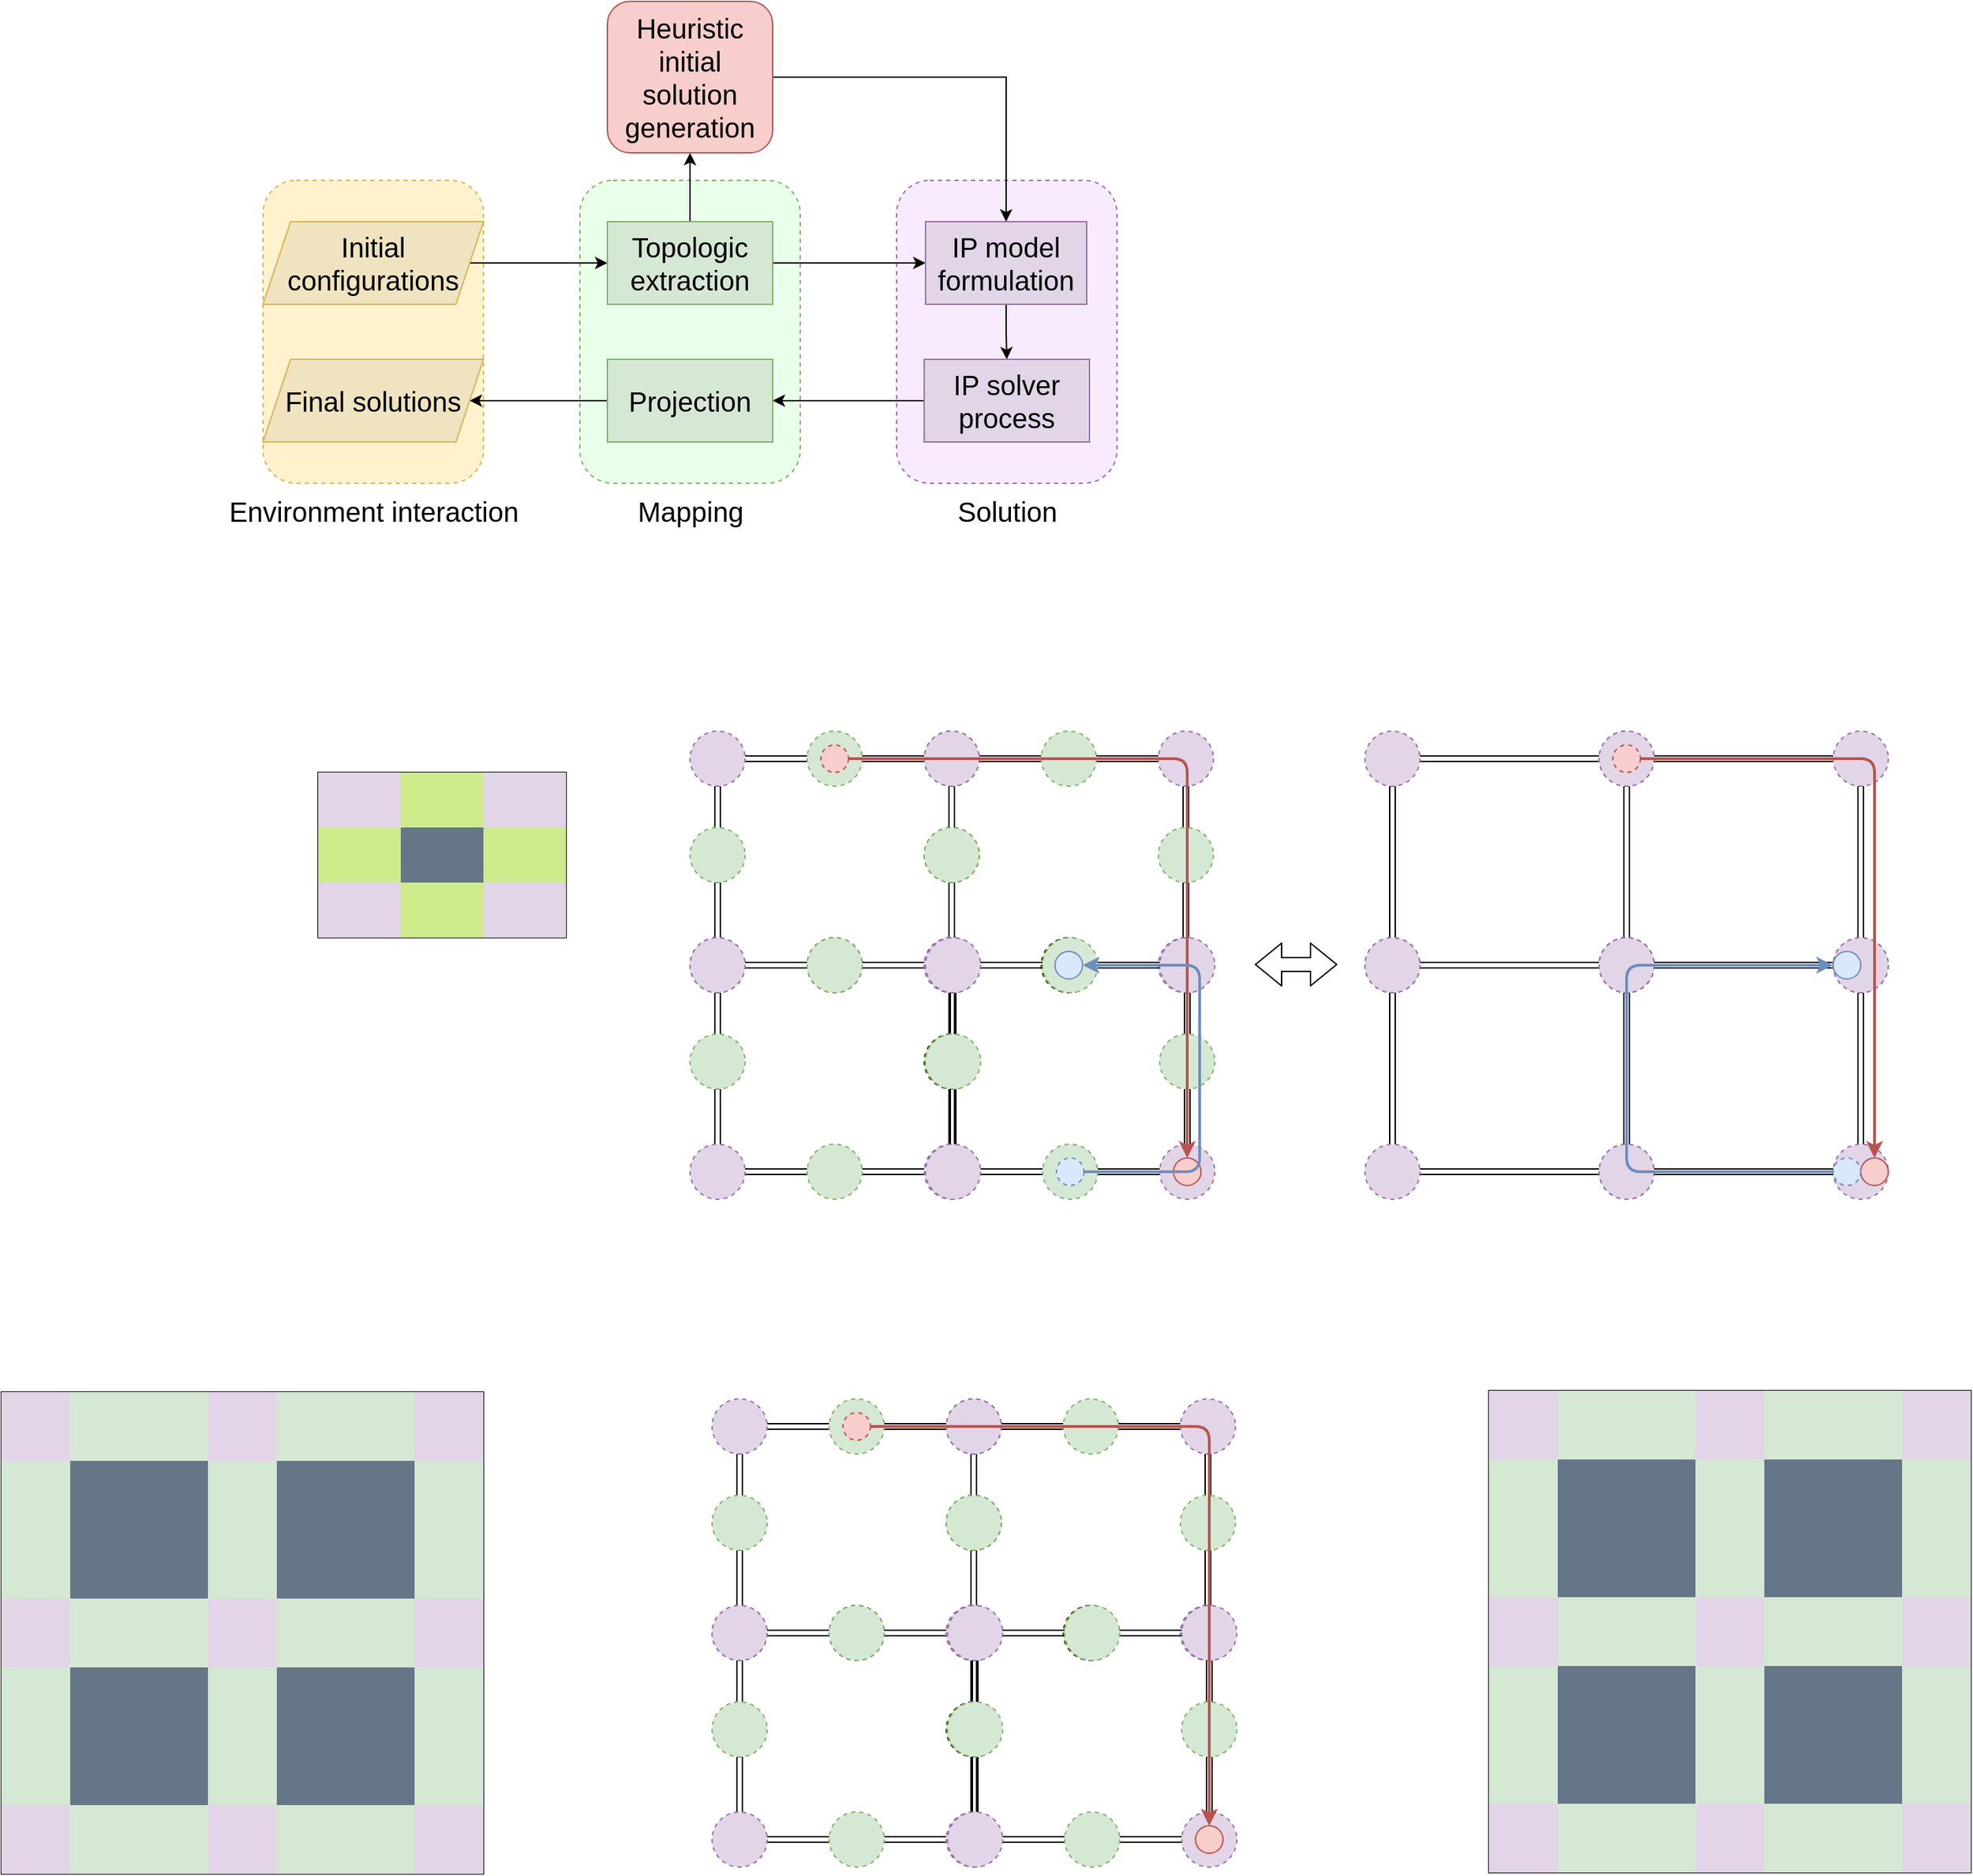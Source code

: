 <mxfile version="14.5.3" type="github">
  <diagram id="I2StB4HqvmvGapNNE5oy" name="Page-1">
    <mxGraphModel dx="2507" dy="993" grid="1" gridSize="10" guides="1" tooltips="1" connect="1" arrows="1" fold="1" page="1" pageScale="1" pageWidth="827" pageHeight="1169" math="0" shadow="0">
      <root>
        <mxCell id="0" />
        <mxCell id="1" parent="0" />
        <mxCell id="PMEJsE3CoTqAWys0NIsd-23" value="" style="rounded=1;whiteSpace=wrap;html=1;strokeColor=#d6b656;fillColor=#FFF2CC;dashed=1;" parent="1" vertex="1">
          <mxGeometry x="120" y="290" width="160" height="220" as="geometry" />
        </mxCell>
        <mxCell id="PMEJsE3CoTqAWys0NIsd-22" value="" style="rounded=1;whiteSpace=wrap;html=1;strokeColor=#9673a6;fillColor=#F8EBFF;dashed=1;" parent="1" vertex="1">
          <mxGeometry x="580" y="290" width="160" height="220" as="geometry" />
        </mxCell>
        <mxCell id="PMEJsE3CoTqAWys0NIsd-20" value="" style="rounded=1;whiteSpace=wrap;html=1;strokeColor=#82b366;fillColor=#EAFFE9;dashed=1;" parent="1" vertex="1">
          <mxGeometry x="350" y="290" width="160" height="220" as="geometry" />
        </mxCell>
        <mxCell id="PMEJsE3CoTqAWys0NIsd-4" style="edgeStyle=orthogonalEdgeStyle;rounded=0;orthogonalLoop=1;jettySize=auto;html=1;exitX=1;exitY=0.5;exitDx=0;exitDy=0;entryX=0;entryY=0.5;entryDx=0;entryDy=0;" parent="1" source="PMEJsE3CoTqAWys0NIsd-5" target="PMEJsE3CoTqAWys0NIsd-2" edge="1">
          <mxGeometry relative="1" as="geometry">
            <mxPoint x="330" y="350" as="sourcePoint" />
          </mxGeometry>
        </mxCell>
        <mxCell id="PMEJsE3CoTqAWys0NIsd-7" value="" style="edgeStyle=orthogonalEdgeStyle;rounded=0;orthogonalLoop=1;jettySize=auto;html=1;" parent="1" source="PMEJsE3CoTqAWys0NIsd-2" target="PMEJsE3CoTqAWys0NIsd-6" edge="1">
          <mxGeometry relative="1" as="geometry" />
        </mxCell>
        <mxCell id="PMEJsE3CoTqAWys0NIsd-10" value="" style="edgeStyle=orthogonalEdgeStyle;rounded=0;orthogonalLoop=1;jettySize=auto;html=1;" parent="1" source="PMEJsE3CoTqAWys0NIsd-2" edge="1">
          <mxGeometry relative="1" as="geometry">
            <mxPoint x="430" y="270" as="targetPoint" />
          </mxGeometry>
        </mxCell>
        <mxCell id="PMEJsE3CoTqAWys0NIsd-2" value="&lt;font style=&quot;font-size: 20px&quot;&gt;Topologic extraction&lt;/font&gt;" style="rounded=0;whiteSpace=wrap;html=1;fillColor=#d5e8d4;strokeColor=#82b366;" parent="1" vertex="1">
          <mxGeometry x="370" y="320" width="120" height="60" as="geometry" />
        </mxCell>
        <mxCell id="PMEJsE3CoTqAWys0NIsd-5" value="&lt;font style=&quot;font-size: 20px&quot;&gt;Initial configurations&lt;/font&gt;" style="shape=parallelogram;perimeter=parallelogramPerimeter;whiteSpace=wrap;html=1;fixedSize=1;strokeColor=#d6b656;fillColor=#F0E3C0;" parent="1" vertex="1">
          <mxGeometry x="120" y="320" width="160" height="60" as="geometry" />
        </mxCell>
        <mxCell id="PMEJsE3CoTqAWys0NIsd-13" value="" style="edgeStyle=orthogonalEdgeStyle;rounded=0;orthogonalLoop=1;jettySize=auto;html=1;" parent="1" source="PMEJsE3CoTqAWys0NIsd-6" target="PMEJsE3CoTqAWys0NIsd-12" edge="1">
          <mxGeometry relative="1" as="geometry" />
        </mxCell>
        <mxCell id="PMEJsE3CoTqAWys0NIsd-6" value="&lt;font style=&quot;font-size: 20px&quot;&gt;IP model formulation&lt;/font&gt;" style="rounded=0;whiteSpace=wrap;html=1;fillColor=#e1d5e7;strokeColor=#9673a6;" parent="1" vertex="1">
          <mxGeometry x="601" y="320" width="117" height="60" as="geometry" />
        </mxCell>
        <mxCell id="PMEJsE3CoTqAWys0NIsd-11" style="edgeStyle=orthogonalEdgeStyle;rounded=0;orthogonalLoop=1;jettySize=auto;html=1;exitX=1;exitY=0.5;exitDx=0;exitDy=0;entryX=0.5;entryY=0;entryDx=0;entryDy=0;" parent="1" source="PMEJsE3CoTqAWys0NIsd-19" target="PMEJsE3CoTqAWys0NIsd-6" edge="1">
          <mxGeometry relative="1" as="geometry">
            <mxPoint x="490" y="240" as="sourcePoint" />
          </mxGeometry>
        </mxCell>
        <mxCell id="PMEJsE3CoTqAWys0NIsd-18" value="" style="edgeStyle=orthogonalEdgeStyle;rounded=0;orthogonalLoop=1;jettySize=auto;html=1;" parent="1" source="PMEJsE3CoTqAWys0NIsd-12" target="PMEJsE3CoTqAWys0NIsd-14" edge="1">
          <mxGeometry relative="1" as="geometry" />
        </mxCell>
        <mxCell id="PMEJsE3CoTqAWys0NIsd-12" value="&lt;font style=&quot;font-size: 20px&quot;&gt;IP solver process&lt;/font&gt;" style="whiteSpace=wrap;html=1;rounded=0;fillColor=#e1d5e7;strokeColor=#9673a6;" parent="1" vertex="1">
          <mxGeometry x="600" y="420" width="120" height="60" as="geometry" />
        </mxCell>
        <mxCell id="PMEJsE3CoTqAWys0NIsd-17" value="" style="edgeStyle=orthogonalEdgeStyle;rounded=0;orthogonalLoop=1;jettySize=auto;html=1;" parent="1" source="PMEJsE3CoTqAWys0NIsd-14" target="PMEJsE3CoTqAWys0NIsd-16" edge="1">
          <mxGeometry relative="1" as="geometry" />
        </mxCell>
        <mxCell id="PMEJsE3CoTqAWys0NIsd-14" value="&lt;font style=&quot;font-size: 20px&quot;&gt;Projection&lt;/font&gt;" style="whiteSpace=wrap;html=1;rounded=0;fillColor=#d5e8d4;strokeColor=#82b366;" parent="1" vertex="1">
          <mxGeometry x="370" y="420" width="120" height="60" as="geometry" />
        </mxCell>
        <mxCell id="PMEJsE3CoTqAWys0NIsd-16" value="&lt;font style=&quot;font-size: 20px&quot;&gt;Final solutions&lt;/font&gt;" style="shape=parallelogram;perimeter=parallelogramPerimeter;whiteSpace=wrap;html=1;fixedSize=1;rounded=0;strokeColor=#d6b656;fillColor=#F0E3C0;" parent="1" vertex="1">
          <mxGeometry x="120" y="420" width="160" height="60" as="geometry" />
        </mxCell>
        <mxCell id="PMEJsE3CoTqAWys0NIsd-19" value="&lt;span&gt;&lt;font style=&quot;font-size: 20px&quot;&gt;Heuristic initial solution generation&lt;/font&gt;&lt;/span&gt;" style="rounded=1;whiteSpace=wrap;html=1;fillColor=#f8cecc;strokeColor=#b85450;" parent="1" vertex="1">
          <mxGeometry x="370" y="160" width="120" height="110" as="geometry" />
        </mxCell>
        <mxCell id="PMEJsE3CoTqAWys0NIsd-24" value="&lt;font style=&quot;font-size: 20px&quot;&gt;Environment interaction&lt;/font&gt;" style="text;html=1;align=center;verticalAlign=middle;resizable=0;points=[];autosize=1;" parent="1" vertex="1">
          <mxGeometry x="85" y="520" width="230" height="20" as="geometry" />
        </mxCell>
        <mxCell id="PMEJsE3CoTqAWys0NIsd-25" value="&lt;font style=&quot;font-size: 20px&quot;&gt;Mapping&lt;/font&gt;" style="text;html=1;align=center;verticalAlign=middle;resizable=0;points=[];autosize=1;" parent="1" vertex="1">
          <mxGeometry x="385" y="520" width="90" height="20" as="geometry" />
        </mxCell>
        <mxCell id="PMEJsE3CoTqAWys0NIsd-26" value="&lt;font style=&quot;font-size: 20px&quot;&gt;Solution&lt;/font&gt;" style="text;html=1;align=center;verticalAlign=middle;resizable=0;points=[];autosize=1;" parent="1" vertex="1">
          <mxGeometry x="615" y="520" width="90" height="20" as="geometry" />
        </mxCell>
        <mxCell id="PMEJsE3CoTqAWys0NIsd-29" value="" style="edgeStyle=orthogonalEdgeStyle;rounded=0;orthogonalLoop=1;jettySize=auto;html=1;shape=link;" parent="1" source="PMEJsE3CoTqAWys0NIsd-27" target="PMEJsE3CoTqAWys0NIsd-28" edge="1">
          <mxGeometry relative="1" as="geometry" />
        </mxCell>
        <mxCell id="PMEJsE3CoTqAWys0NIsd-27" value="" style="ellipse;whiteSpace=wrap;html=1;aspect=fixed;dashed=1;fillColor=#e1d5e7;strokeColor=#9673a6;" parent="1" vertex="1">
          <mxGeometry x="430" y="690" width="40" height="40" as="geometry" />
        </mxCell>
        <mxCell id="PMEJsE3CoTqAWys0NIsd-31" value="" style="edgeStyle=orthogonalEdgeStyle;rounded=0;orthogonalLoop=1;jettySize=auto;html=1;shape=link;" parent="1" source="PMEJsE3CoTqAWys0NIsd-28" target="PMEJsE3CoTqAWys0NIsd-30" edge="1">
          <mxGeometry relative="1" as="geometry" />
        </mxCell>
        <mxCell id="PMEJsE3CoTqAWys0NIsd-28" value="" style="ellipse;whiteSpace=wrap;html=1;aspect=fixed;dashed=1;fillColor=#d5e8d4;strokeColor=#82b366;" parent="1" vertex="1">
          <mxGeometry x="515" y="690" width="40" height="40" as="geometry" />
        </mxCell>
        <mxCell id="PMEJsE3CoTqAWys0NIsd-33" value="" style="edgeStyle=orthogonalEdgeStyle;rounded=0;orthogonalLoop=1;jettySize=auto;html=1;shape=link;" parent="1" source="PMEJsE3CoTqAWys0NIsd-30" target="PMEJsE3CoTqAWys0NIsd-32" edge="1">
          <mxGeometry relative="1" as="geometry" />
        </mxCell>
        <mxCell id="PMEJsE3CoTqAWys0NIsd-30" value="" style="ellipse;whiteSpace=wrap;html=1;aspect=fixed;dashed=1;fillColor=#e1d5e7;strokeColor=#9673a6;" parent="1" vertex="1">
          <mxGeometry x="600" y="690" width="40" height="40" as="geometry" />
        </mxCell>
        <mxCell id="PMEJsE3CoTqAWys0NIsd-35" value="" style="edgeStyle=orthogonalEdgeStyle;rounded=0;orthogonalLoop=1;jettySize=auto;html=1;shape=link;" parent="1" source="PMEJsE3CoTqAWys0NIsd-32" target="PMEJsE3CoTqAWys0NIsd-34" edge="1">
          <mxGeometry relative="1" as="geometry" />
        </mxCell>
        <mxCell id="PMEJsE3CoTqAWys0NIsd-32" value="" style="ellipse;whiteSpace=wrap;html=1;aspect=fixed;dashed=1;fillColor=#cdeb8b;strokeColor=#36393d;" parent="1" vertex="1">
          <mxGeometry x="600" y="760" width="40" height="40" as="geometry" />
        </mxCell>
        <mxCell id="PMEJsE3CoTqAWys0NIsd-37" value="" style="edgeStyle=orthogonalEdgeStyle;rounded=0;orthogonalLoop=1;jettySize=auto;html=1;shape=link;" parent="1" source="PMEJsE3CoTqAWys0NIsd-34" target="PMEJsE3CoTqAWys0NIsd-36" edge="1">
          <mxGeometry relative="1" as="geometry" />
        </mxCell>
        <mxCell id="PMEJsE3CoTqAWys0NIsd-34" value="" style="ellipse;whiteSpace=wrap;html=1;aspect=fixed;dashed=1;fillColor=#e1d5e7;strokeColor=#9673a6;" parent="1" vertex="1">
          <mxGeometry x="600" y="840" width="40" height="40" as="geometry" />
        </mxCell>
        <mxCell id="PMEJsE3CoTqAWys0NIsd-39" value="" style="edgeStyle=orthogonalEdgeStyle;rounded=0;orthogonalLoop=1;jettySize=auto;html=1;shape=link;" parent="1" source="PMEJsE3CoTqAWys0NIsd-36" target="PMEJsE3CoTqAWys0NIsd-38" edge="1">
          <mxGeometry relative="1" as="geometry" />
        </mxCell>
        <mxCell id="PMEJsE3CoTqAWys0NIsd-36" value="" style="ellipse;whiteSpace=wrap;html=1;aspect=fixed;dashed=1;fillColor=#cdeb8b;strokeColor=#36393d;" parent="1" vertex="1">
          <mxGeometry x="515" y="840" width="40" height="40" as="geometry" />
        </mxCell>
        <mxCell id="PMEJsE3CoTqAWys0NIsd-40" value="" style="edgeStyle=orthogonalEdgeStyle;rounded=0;orthogonalLoop=1;jettySize=auto;html=1;shape=link;" parent="1" source="PMEJsE3CoTqAWys0NIsd-38" edge="1">
          <mxGeometry relative="1" as="geometry">
            <mxPoint x="450" y="800" as="targetPoint" />
          </mxGeometry>
        </mxCell>
        <mxCell id="PMEJsE3CoTqAWys0NIsd-38" value="" style="ellipse;whiteSpace=wrap;html=1;aspect=fixed;dashed=1;fillColor=#e1d5e7;strokeColor=#9673a6;" parent="1" vertex="1">
          <mxGeometry x="430" y="840" width="40" height="40" as="geometry" />
        </mxCell>
        <mxCell id="PMEJsE3CoTqAWys0NIsd-42" value="" style="edgeStyle=orthogonalEdgeStyle;rounded=0;orthogonalLoop=1;jettySize=auto;html=1;shape=link;" parent="1" source="PMEJsE3CoTqAWys0NIsd-41" target="PMEJsE3CoTqAWys0NIsd-27" edge="1">
          <mxGeometry relative="1" as="geometry" />
        </mxCell>
        <mxCell id="PMEJsE3CoTqAWys0NIsd-41" value="" style="ellipse;whiteSpace=wrap;html=1;aspect=fixed;dashed=1;fillColor=#d5e8d4;strokeColor=#82b366;" parent="1" vertex="1">
          <mxGeometry x="430" y="760" width="40" height="40" as="geometry" />
        </mxCell>
        <mxCell id="PMEJsE3CoTqAWys0NIsd-43" value="" style="shape=table;html=1;whiteSpace=wrap;startSize=0;container=1;collapsible=0;childLayout=tableLayout;" parent="1" vertex="1">
          <mxGeometry x="160" y="720" width="180" height="120" as="geometry" />
        </mxCell>
        <mxCell id="PMEJsE3CoTqAWys0NIsd-44" value="" style="shape=partialRectangle;html=1;whiteSpace=wrap;collapsible=0;dropTarget=0;pointerEvents=0;fillColor=none;top=0;left=0;bottom=0;right=0;points=[[0,0.5],[1,0.5]];portConstraint=eastwest;" parent="PMEJsE3CoTqAWys0NIsd-43" vertex="1">
          <mxGeometry width="180" height="40" as="geometry" />
        </mxCell>
        <mxCell id="PMEJsE3CoTqAWys0NIsd-45" value="" style="shape=partialRectangle;html=1;whiteSpace=wrap;connectable=0;overflow=hidden;fillColor=#e1d5e7;top=0;left=0;bottom=0;right=0;strokeColor=#9673a6;" parent="PMEJsE3CoTqAWys0NIsd-44" vertex="1">
          <mxGeometry width="60" height="40" as="geometry" />
        </mxCell>
        <mxCell id="PMEJsE3CoTqAWys0NIsd-46" value="" style="shape=partialRectangle;html=1;whiteSpace=wrap;connectable=0;overflow=hidden;fillColor=#cdeb8b;top=0;left=0;bottom=0;right=0;strokeColor=#36393d;" parent="PMEJsE3CoTqAWys0NIsd-44" vertex="1">
          <mxGeometry x="60" width="60" height="40" as="geometry" />
        </mxCell>
        <mxCell id="PMEJsE3CoTqAWys0NIsd-47" value="" style="shape=partialRectangle;html=1;whiteSpace=wrap;connectable=0;overflow=hidden;fillColor=#e1d5e7;top=0;left=0;bottom=0;right=0;strokeColor=#9673a6;" parent="PMEJsE3CoTqAWys0NIsd-44" vertex="1">
          <mxGeometry x="120" width="60" height="40" as="geometry" />
        </mxCell>
        <mxCell id="PMEJsE3CoTqAWys0NIsd-48" value="" style="shape=partialRectangle;html=1;whiteSpace=wrap;collapsible=0;dropTarget=0;pointerEvents=0;fillColor=none;top=0;left=0;bottom=0;right=0;points=[[0,0.5],[1,0.5]];portConstraint=eastwest;" parent="PMEJsE3CoTqAWys0NIsd-43" vertex="1">
          <mxGeometry y="40" width="180" height="40" as="geometry" />
        </mxCell>
        <mxCell id="PMEJsE3CoTqAWys0NIsd-49" value="" style="shape=partialRectangle;html=1;whiteSpace=wrap;connectable=0;overflow=hidden;fillColor=#cdeb8b;top=0;left=0;bottom=0;right=0;strokeColor=#36393d;" parent="PMEJsE3CoTqAWys0NIsd-48" vertex="1">
          <mxGeometry width="60" height="40" as="geometry" />
        </mxCell>
        <mxCell id="PMEJsE3CoTqAWys0NIsd-50" value="" style="shape=partialRectangle;html=1;whiteSpace=wrap;connectable=0;overflow=hidden;fillColor=#647687;top=0;left=0;bottom=0;right=0;strokeColor=#314354;fontColor=#ffffff;" parent="PMEJsE3CoTqAWys0NIsd-48" vertex="1">
          <mxGeometry x="60" width="60" height="40" as="geometry" />
        </mxCell>
        <mxCell id="PMEJsE3CoTqAWys0NIsd-51" value="" style="shape=partialRectangle;html=1;whiteSpace=wrap;connectable=0;overflow=hidden;fillColor=#cdeb8b;top=0;left=0;bottom=0;right=0;strokeColor=#36393d;" parent="PMEJsE3CoTqAWys0NIsd-48" vertex="1">
          <mxGeometry x="120" width="60" height="40" as="geometry" />
        </mxCell>
        <mxCell id="PMEJsE3CoTqAWys0NIsd-52" value="" style="shape=partialRectangle;html=1;whiteSpace=wrap;collapsible=0;dropTarget=0;pointerEvents=0;fillColor=none;top=0;left=0;bottom=0;right=0;points=[[0,0.5],[1,0.5]];portConstraint=eastwest;" parent="PMEJsE3CoTqAWys0NIsd-43" vertex="1">
          <mxGeometry y="80" width="180" height="40" as="geometry" />
        </mxCell>
        <mxCell id="PMEJsE3CoTqAWys0NIsd-53" value="" style="shape=partialRectangle;html=1;whiteSpace=wrap;connectable=0;overflow=hidden;fillColor=#e1d5e7;top=0;left=0;bottom=0;right=0;strokeColor=#9673a6;" parent="PMEJsE3CoTqAWys0NIsd-52" vertex="1">
          <mxGeometry width="60" height="40" as="geometry" />
        </mxCell>
        <mxCell id="PMEJsE3CoTqAWys0NIsd-54" value="" style="shape=partialRectangle;html=1;whiteSpace=wrap;connectable=0;overflow=hidden;fillColor=#cdeb8b;top=0;left=0;bottom=0;right=0;strokeColor=#36393d;" parent="PMEJsE3CoTqAWys0NIsd-52" vertex="1">
          <mxGeometry x="60" width="60" height="40" as="geometry" />
        </mxCell>
        <mxCell id="PMEJsE3CoTqAWys0NIsd-55" value="" style="shape=partialRectangle;html=1;whiteSpace=wrap;connectable=0;overflow=hidden;fillColor=#e1d5e7;top=0;left=0;bottom=0;right=0;strokeColor=#9673a6;" parent="PMEJsE3CoTqAWys0NIsd-52" vertex="1">
          <mxGeometry x="120" width="60" height="40" as="geometry" />
        </mxCell>
        <mxCell id="wxKUMde6-V1E0j_v8bqB-1" value="" style="edgeStyle=orthogonalEdgeStyle;rounded=0;orthogonalLoop=1;jettySize=auto;html=1;shape=link;entryX=0;entryY=0.5;entryDx=0;entryDy=0;" parent="1" source="wxKUMde6-V1E0j_v8bqB-2" target="wxKUMde6-V1E0j_v8bqB-6" edge="1">
          <mxGeometry relative="1" as="geometry">
            <mxPoint x="1005" y="710" as="targetPoint" />
          </mxGeometry>
        </mxCell>
        <mxCell id="wxKUMde6-V1E0j_v8bqB-2" value="" style="ellipse;whiteSpace=wrap;html=1;aspect=fixed;dashed=1;fillColor=#e1d5e7;strokeColor=#9673a6;" parent="1" vertex="1">
          <mxGeometry x="920" y="690" width="40" height="40" as="geometry" />
        </mxCell>
        <mxCell id="wxKUMde6-V1E0j_v8bqB-6" value="" style="ellipse;whiteSpace=wrap;html=1;aspect=fixed;dashed=1;fillColor=#e1d5e7;strokeColor=#9673a6;" parent="1" vertex="1">
          <mxGeometry x="1090" y="690" width="40" height="40" as="geometry" />
        </mxCell>
        <mxCell id="wxKUMde6-V1E0j_v8bqB-7" value="" style="edgeStyle=orthogonalEdgeStyle;rounded=0;orthogonalLoop=1;jettySize=auto;html=1;shape=link;exitX=0.5;exitY=1;exitDx=0;exitDy=0;" parent="1" source="wxKUMde6-V1E0j_v8bqB-6" target="wxKUMde6-V1E0j_v8bqB-10" edge="1">
          <mxGeometry relative="1" as="geometry">
            <mxPoint x="1110" y="800" as="sourcePoint" />
          </mxGeometry>
        </mxCell>
        <mxCell id="wxKUMde6-V1E0j_v8bqB-10" value="" style="ellipse;whiteSpace=wrap;html=1;aspect=fixed;dashed=1;fillColor=#e1d5e7;strokeColor=#9673a6;" parent="1" vertex="1">
          <mxGeometry x="1090" y="840" width="40" height="40" as="geometry" />
        </mxCell>
        <mxCell id="wxKUMde6-V1E0j_v8bqB-11" value="" style="edgeStyle=orthogonalEdgeStyle;rounded=0;orthogonalLoop=1;jettySize=auto;html=1;shape=link;exitX=0;exitY=0.5;exitDx=0;exitDy=0;" parent="1" source="wxKUMde6-V1E0j_v8bqB-10" target="wxKUMde6-V1E0j_v8bqB-14" edge="1">
          <mxGeometry relative="1" as="geometry">
            <mxPoint x="1050" y="860" as="sourcePoint" />
          </mxGeometry>
        </mxCell>
        <mxCell id="wxKUMde6-V1E0j_v8bqB-13" value="" style="edgeStyle=orthogonalEdgeStyle;rounded=0;orthogonalLoop=1;jettySize=auto;html=1;shape=link;entryX=0.5;entryY=1;entryDx=0;entryDy=0;" parent="1" source="wxKUMde6-V1E0j_v8bqB-14" target="wxKUMde6-V1E0j_v8bqB-2" edge="1">
          <mxGeometry relative="1" as="geometry">
            <mxPoint x="940" y="800" as="targetPoint" />
          </mxGeometry>
        </mxCell>
        <mxCell id="wxKUMde6-V1E0j_v8bqB-14" value="" style="ellipse;whiteSpace=wrap;html=1;aspect=fixed;dashed=1;fillColor=#e1d5e7;strokeColor=#9673a6;" parent="1" vertex="1">
          <mxGeometry x="920" y="840" width="40" height="40" as="geometry" />
        </mxCell>
        <mxCell id="wxKUMde6-V1E0j_v8bqB-18" value="" style="shape=flexArrow;endArrow=classic;startArrow=classic;html=1;" parent="1" edge="1">
          <mxGeometry width="50" height="50" relative="1" as="geometry">
            <mxPoint x="840" y="859.5" as="sourcePoint" />
            <mxPoint x="900" y="859.5" as="targetPoint" />
          </mxGeometry>
        </mxCell>
        <mxCell id="924rGIs-i0GN_DPLdWoz-1" value="" style="edgeStyle=orthogonalEdgeStyle;rounded=0;orthogonalLoop=1;jettySize=auto;html=1;shape=link;" parent="1" source="924rGIs-i0GN_DPLdWoz-2" target="924rGIs-i0GN_DPLdWoz-4" edge="1">
          <mxGeometry relative="1" as="geometry" />
        </mxCell>
        <mxCell id="924rGIs-i0GN_DPLdWoz-2" value="" style="ellipse;whiteSpace=wrap;html=1;aspect=fixed;dashed=1;fillColor=#e1d5e7;strokeColor=#9673a6;" parent="1" vertex="1">
          <mxGeometry x="600" y="690" width="40" height="40" as="geometry" />
        </mxCell>
        <mxCell id="924rGIs-i0GN_DPLdWoz-3" value="" style="edgeStyle=orthogonalEdgeStyle;rounded=0;orthogonalLoop=1;jettySize=auto;html=1;shape=link;" parent="1" source="924rGIs-i0GN_DPLdWoz-4" target="924rGIs-i0GN_DPLdWoz-6" edge="1">
          <mxGeometry relative="1" as="geometry" />
        </mxCell>
        <mxCell id="924rGIs-i0GN_DPLdWoz-4" value="" style="ellipse;whiteSpace=wrap;html=1;aspect=fixed;dashed=1;fillColor=#d5e8d4;strokeColor=#82b366;" parent="1" vertex="1">
          <mxGeometry x="685" y="690" width="40" height="40" as="geometry" />
        </mxCell>
        <mxCell id="924rGIs-i0GN_DPLdWoz-5" value="" style="edgeStyle=orthogonalEdgeStyle;rounded=0;orthogonalLoop=1;jettySize=auto;html=1;shape=link;" parent="1" source="924rGIs-i0GN_DPLdWoz-6" target="924rGIs-i0GN_DPLdWoz-8" edge="1">
          <mxGeometry relative="1" as="geometry" />
        </mxCell>
        <mxCell id="924rGIs-i0GN_DPLdWoz-6" value="" style="ellipse;whiteSpace=wrap;html=1;aspect=fixed;dashed=1;fillColor=#e1d5e7;strokeColor=#9673a6;" parent="1" vertex="1">
          <mxGeometry x="770" y="690" width="40" height="40" as="geometry" />
        </mxCell>
        <mxCell id="924rGIs-i0GN_DPLdWoz-7" value="" style="edgeStyle=orthogonalEdgeStyle;rounded=0;orthogonalLoop=1;jettySize=auto;html=1;shape=link;" parent="1" source="924rGIs-i0GN_DPLdWoz-8" target="924rGIs-i0GN_DPLdWoz-10" edge="1">
          <mxGeometry relative="1" as="geometry" />
        </mxCell>
        <mxCell id="924rGIs-i0GN_DPLdWoz-8" value="" style="ellipse;whiteSpace=wrap;html=1;aspect=fixed;dashed=1;fillColor=#d5e8d4;strokeColor=#82b366;" parent="1" vertex="1">
          <mxGeometry x="770" y="760" width="40" height="40" as="geometry" />
        </mxCell>
        <mxCell id="924rGIs-i0GN_DPLdWoz-9" value="" style="edgeStyle=orthogonalEdgeStyle;rounded=0;orthogonalLoop=1;jettySize=auto;html=1;shape=link;" parent="1" source="924rGIs-i0GN_DPLdWoz-10" target="924rGIs-i0GN_DPLdWoz-12" edge="1">
          <mxGeometry relative="1" as="geometry" />
        </mxCell>
        <mxCell id="924rGIs-i0GN_DPLdWoz-10" value="" style="ellipse;whiteSpace=wrap;html=1;aspect=fixed;dashed=1;fillColor=#e1d5e7;strokeColor=#9673a6;" parent="1" vertex="1">
          <mxGeometry x="770" y="840" width="40" height="40" as="geometry" />
        </mxCell>
        <mxCell id="924rGIs-i0GN_DPLdWoz-11" value="" style="edgeStyle=orthogonalEdgeStyle;rounded=0;orthogonalLoop=1;jettySize=auto;html=1;shape=link;" parent="1" source="924rGIs-i0GN_DPLdWoz-12" target="924rGIs-i0GN_DPLdWoz-14" edge="1">
          <mxGeometry relative="1" as="geometry" />
        </mxCell>
        <mxCell id="924rGIs-i0GN_DPLdWoz-12" value="" style="ellipse;whiteSpace=wrap;html=1;aspect=fixed;dashed=1;fillColor=#cdeb8b;strokeColor=#36393d;" parent="1" vertex="1">
          <mxGeometry x="685" y="840" width="40" height="40" as="geometry" />
        </mxCell>
        <mxCell id="924rGIs-i0GN_DPLdWoz-13" value="" style="edgeStyle=orthogonalEdgeStyle;rounded=0;orthogonalLoop=1;jettySize=auto;html=1;shape=link;" parent="1" source="924rGIs-i0GN_DPLdWoz-14" edge="1">
          <mxGeometry relative="1" as="geometry">
            <mxPoint x="620" y="800" as="targetPoint" />
          </mxGeometry>
        </mxCell>
        <mxCell id="924rGIs-i0GN_DPLdWoz-14" value="" style="ellipse;whiteSpace=wrap;html=1;aspect=fixed;dashed=1;fillColor=#e1d5e7;strokeColor=#9673a6;" parent="1" vertex="1">
          <mxGeometry x="600" y="840" width="40" height="40" as="geometry" />
        </mxCell>
        <mxCell id="924rGIs-i0GN_DPLdWoz-15" value="" style="edgeStyle=orthogonalEdgeStyle;rounded=0;orthogonalLoop=1;jettySize=auto;html=1;shape=link;" parent="1" source="924rGIs-i0GN_DPLdWoz-16" target="924rGIs-i0GN_DPLdWoz-2" edge="1">
          <mxGeometry relative="1" as="geometry" />
        </mxCell>
        <mxCell id="924rGIs-i0GN_DPLdWoz-16" value="" style="ellipse;whiteSpace=wrap;html=1;aspect=fixed;dashed=1;fillColor=#d5e8d4;strokeColor=#82b366;" parent="1" vertex="1">
          <mxGeometry x="600" y="760" width="40" height="40" as="geometry" />
        </mxCell>
        <mxCell id="924rGIs-i0GN_DPLdWoz-17" value="" style="edgeStyle=orthogonalEdgeStyle;rounded=0;orthogonalLoop=1;jettySize=auto;html=1;shape=link;" parent="1" source="924rGIs-i0GN_DPLdWoz-18" target="924rGIs-i0GN_DPLdWoz-20" edge="1">
          <mxGeometry relative="1" as="geometry" />
        </mxCell>
        <mxCell id="924rGIs-i0GN_DPLdWoz-18" value="" style="ellipse;whiteSpace=wrap;html=1;aspect=fixed;dashed=1;fillColor=#e1d5e7;strokeColor=#9673a6;" parent="1" vertex="1">
          <mxGeometry x="430" y="840" width="40" height="40" as="geometry" />
        </mxCell>
        <mxCell id="924rGIs-i0GN_DPLdWoz-19" value="" style="edgeStyle=orthogonalEdgeStyle;rounded=0;orthogonalLoop=1;jettySize=auto;html=1;shape=link;" parent="1" source="924rGIs-i0GN_DPLdWoz-20" target="924rGIs-i0GN_DPLdWoz-22" edge="1">
          <mxGeometry relative="1" as="geometry" />
        </mxCell>
        <mxCell id="924rGIs-i0GN_DPLdWoz-20" value="" style="ellipse;whiteSpace=wrap;html=1;aspect=fixed;dashed=1;fillColor=#d5e8d4;strokeColor=#82b366;" parent="1" vertex="1">
          <mxGeometry x="515" y="840" width="40" height="40" as="geometry" />
        </mxCell>
        <mxCell id="924rGIs-i0GN_DPLdWoz-21" value="" style="edgeStyle=orthogonalEdgeStyle;rounded=0;orthogonalLoop=1;jettySize=auto;html=1;shape=link;" parent="1" source="924rGIs-i0GN_DPLdWoz-22" target="924rGIs-i0GN_DPLdWoz-24" edge="1">
          <mxGeometry relative="1" as="geometry" />
        </mxCell>
        <mxCell id="924rGIs-i0GN_DPLdWoz-22" value="" style="ellipse;whiteSpace=wrap;html=1;aspect=fixed;dashed=1;fillColor=#e1d5e7;strokeColor=#9673a6;" parent="1" vertex="1">
          <mxGeometry x="600" y="840" width="40" height="40" as="geometry" />
        </mxCell>
        <mxCell id="924rGIs-i0GN_DPLdWoz-23" value="" style="edgeStyle=orthogonalEdgeStyle;rounded=0;orthogonalLoop=1;jettySize=auto;html=1;shape=link;" parent="1" source="924rGIs-i0GN_DPLdWoz-24" target="924rGIs-i0GN_DPLdWoz-26" edge="1">
          <mxGeometry relative="1" as="geometry" />
        </mxCell>
        <mxCell id="924rGIs-i0GN_DPLdWoz-24" value="" style="ellipse;whiteSpace=wrap;html=1;aspect=fixed;dashed=1;fillColor=#cdeb8b;strokeColor=#36393d;" parent="1" vertex="1">
          <mxGeometry x="600" y="910" width="40" height="40" as="geometry" />
        </mxCell>
        <mxCell id="924rGIs-i0GN_DPLdWoz-25" value="" style="edgeStyle=orthogonalEdgeStyle;rounded=0;orthogonalLoop=1;jettySize=auto;html=1;shape=link;" parent="1" source="924rGIs-i0GN_DPLdWoz-26" target="924rGIs-i0GN_DPLdWoz-28" edge="1">
          <mxGeometry relative="1" as="geometry" />
        </mxCell>
        <mxCell id="924rGIs-i0GN_DPLdWoz-26" value="" style="ellipse;whiteSpace=wrap;html=1;aspect=fixed;dashed=1;fillColor=#e1d5e7;strokeColor=#9673a6;" parent="1" vertex="1">
          <mxGeometry x="600" y="990" width="40" height="40" as="geometry" />
        </mxCell>
        <mxCell id="924rGIs-i0GN_DPLdWoz-27" value="" style="edgeStyle=orthogonalEdgeStyle;rounded=0;orthogonalLoop=1;jettySize=auto;html=1;shape=link;" parent="1" source="924rGIs-i0GN_DPLdWoz-28" target="924rGIs-i0GN_DPLdWoz-30" edge="1">
          <mxGeometry relative="1" as="geometry" />
        </mxCell>
        <mxCell id="924rGIs-i0GN_DPLdWoz-28" value="" style="ellipse;whiteSpace=wrap;html=1;aspect=fixed;dashed=1;fillColor=#d5e8d4;strokeColor=#82b366;" parent="1" vertex="1">
          <mxGeometry x="515" y="990" width="40" height="40" as="geometry" />
        </mxCell>
        <mxCell id="924rGIs-i0GN_DPLdWoz-29" value="" style="edgeStyle=orthogonalEdgeStyle;rounded=0;orthogonalLoop=1;jettySize=auto;html=1;shape=link;" parent="1" source="924rGIs-i0GN_DPLdWoz-30" edge="1">
          <mxGeometry relative="1" as="geometry">
            <mxPoint x="450" y="950" as="targetPoint" />
          </mxGeometry>
        </mxCell>
        <mxCell id="924rGIs-i0GN_DPLdWoz-30" value="" style="ellipse;whiteSpace=wrap;html=1;aspect=fixed;dashed=1;fillColor=#e1d5e7;strokeColor=#9673a6;" parent="1" vertex="1">
          <mxGeometry x="430" y="990" width="40" height="40" as="geometry" />
        </mxCell>
        <mxCell id="924rGIs-i0GN_DPLdWoz-31" value="" style="edgeStyle=orthogonalEdgeStyle;rounded=0;orthogonalLoop=1;jettySize=auto;html=1;shape=link;" parent="1" source="924rGIs-i0GN_DPLdWoz-32" target="924rGIs-i0GN_DPLdWoz-18" edge="1">
          <mxGeometry relative="1" as="geometry" />
        </mxCell>
        <mxCell id="924rGIs-i0GN_DPLdWoz-32" value="" style="ellipse;whiteSpace=wrap;html=1;aspect=fixed;dashed=1;fillColor=#d5e8d4;strokeColor=#82b366;" parent="1" vertex="1">
          <mxGeometry x="430" y="910" width="40" height="40" as="geometry" />
        </mxCell>
        <mxCell id="924rGIs-i0GN_DPLdWoz-33" value="" style="edgeStyle=orthogonalEdgeStyle;rounded=0;orthogonalLoop=1;jettySize=auto;html=1;shape=link;" parent="1" source="924rGIs-i0GN_DPLdWoz-34" target="924rGIs-i0GN_DPLdWoz-36" edge="1">
          <mxGeometry relative="1" as="geometry" />
        </mxCell>
        <mxCell id="924rGIs-i0GN_DPLdWoz-34" value="" style="ellipse;whiteSpace=wrap;html=1;aspect=fixed;dashed=1;fillColor=#e1d5e7;strokeColor=#9673a6;" parent="1" vertex="1">
          <mxGeometry x="601" y="840" width="40" height="40" as="geometry" />
        </mxCell>
        <mxCell id="924rGIs-i0GN_DPLdWoz-35" value="" style="edgeStyle=orthogonalEdgeStyle;rounded=0;orthogonalLoop=1;jettySize=auto;html=1;shape=link;" parent="1" source="924rGIs-i0GN_DPLdWoz-36" target="924rGIs-i0GN_DPLdWoz-38" edge="1">
          <mxGeometry relative="1" as="geometry" />
        </mxCell>
        <mxCell id="924rGIs-i0GN_DPLdWoz-36" value="" style="ellipse;whiteSpace=wrap;html=1;aspect=fixed;dashed=1;fillColor=#d5e8d4;strokeColor=#82b366;" parent="1" vertex="1">
          <mxGeometry x="686" y="840" width="40" height="40" as="geometry" />
        </mxCell>
        <mxCell id="924rGIs-i0GN_DPLdWoz-37" value="" style="edgeStyle=orthogonalEdgeStyle;rounded=0;orthogonalLoop=1;jettySize=auto;html=1;shape=link;" parent="1" source="924rGIs-i0GN_DPLdWoz-38" target="924rGIs-i0GN_DPLdWoz-40" edge="1">
          <mxGeometry relative="1" as="geometry" />
        </mxCell>
        <mxCell id="924rGIs-i0GN_DPLdWoz-38" value="" style="ellipse;whiteSpace=wrap;html=1;aspect=fixed;dashed=1;fillColor=#e1d5e7;strokeColor=#9673a6;" parent="1" vertex="1">
          <mxGeometry x="771" y="840" width="40" height="40" as="geometry" />
        </mxCell>
        <mxCell id="924rGIs-i0GN_DPLdWoz-39" value="" style="edgeStyle=orthogonalEdgeStyle;rounded=0;orthogonalLoop=1;jettySize=auto;html=1;shape=link;" parent="1" source="924rGIs-i0GN_DPLdWoz-40" target="924rGIs-i0GN_DPLdWoz-42" edge="1">
          <mxGeometry relative="1" as="geometry" />
        </mxCell>
        <mxCell id="924rGIs-i0GN_DPLdWoz-40" value="" style="ellipse;whiteSpace=wrap;html=1;aspect=fixed;dashed=1;fillColor=#d5e8d4;strokeColor=#82b366;" parent="1" vertex="1">
          <mxGeometry x="771" y="910" width="40" height="40" as="geometry" />
        </mxCell>
        <mxCell id="924rGIs-i0GN_DPLdWoz-41" value="" style="edgeStyle=orthogonalEdgeStyle;rounded=0;orthogonalLoop=1;jettySize=auto;html=1;shape=link;" parent="1" source="924rGIs-i0GN_DPLdWoz-42" target="924rGIs-i0GN_DPLdWoz-44" edge="1">
          <mxGeometry relative="1" as="geometry" />
        </mxCell>
        <mxCell id="924rGIs-i0GN_DPLdWoz-42" value="" style="ellipse;whiteSpace=wrap;html=1;aspect=fixed;dashed=1;fillColor=#e1d5e7;strokeColor=#9673a6;" parent="1" vertex="1">
          <mxGeometry x="771" y="990" width="40" height="40" as="geometry" />
        </mxCell>
        <mxCell id="924rGIs-i0GN_DPLdWoz-43" value="" style="edgeStyle=orthogonalEdgeStyle;rounded=0;orthogonalLoop=1;jettySize=auto;html=1;shape=link;" parent="1" source="924rGIs-i0GN_DPLdWoz-44" target="924rGIs-i0GN_DPLdWoz-46" edge="1">
          <mxGeometry relative="1" as="geometry" />
        </mxCell>
        <mxCell id="924rGIs-i0GN_DPLdWoz-44" value="" style="ellipse;whiteSpace=wrap;html=1;aspect=fixed;dashed=1;fillColor=#d5e8d4;strokeColor=#82b366;" parent="1" vertex="1">
          <mxGeometry x="686" y="990" width="40" height="40" as="geometry" />
        </mxCell>
        <mxCell id="924rGIs-i0GN_DPLdWoz-45" value="" style="edgeStyle=orthogonalEdgeStyle;rounded=0;orthogonalLoop=1;jettySize=auto;html=1;shape=link;" parent="1" source="924rGIs-i0GN_DPLdWoz-46" edge="1">
          <mxGeometry relative="1" as="geometry">
            <mxPoint x="621" y="950" as="targetPoint" />
          </mxGeometry>
        </mxCell>
        <mxCell id="924rGIs-i0GN_DPLdWoz-46" value="" style="ellipse;whiteSpace=wrap;html=1;aspect=fixed;dashed=1;fillColor=#e1d5e7;strokeColor=#9673a6;" parent="1" vertex="1">
          <mxGeometry x="601" y="990" width="40" height="40" as="geometry" />
        </mxCell>
        <mxCell id="924rGIs-i0GN_DPLdWoz-47" value="" style="edgeStyle=orthogonalEdgeStyle;rounded=0;orthogonalLoop=1;jettySize=auto;html=1;shape=link;" parent="1" source="924rGIs-i0GN_DPLdWoz-48" target="924rGIs-i0GN_DPLdWoz-34" edge="1">
          <mxGeometry relative="1" as="geometry" />
        </mxCell>
        <mxCell id="924rGIs-i0GN_DPLdWoz-48" value="" style="ellipse;whiteSpace=wrap;html=1;aspect=fixed;dashed=1;fillColor=#d5e8d4;strokeColor=#82b366;" parent="1" vertex="1">
          <mxGeometry x="601" y="910" width="40" height="40" as="geometry" />
        </mxCell>
        <mxCell id="924rGIs-i0GN_DPLdWoz-49" value="" style="edgeStyle=orthogonalEdgeStyle;rounded=0;orthogonalLoop=1;jettySize=auto;html=1;shape=link;entryX=0;entryY=0.5;entryDx=0;entryDy=0;" parent="1" source="924rGIs-i0GN_DPLdWoz-50" target="924rGIs-i0GN_DPLdWoz-51" edge="1">
          <mxGeometry relative="1" as="geometry">
            <mxPoint x="1175" y="710" as="targetPoint" />
          </mxGeometry>
        </mxCell>
        <mxCell id="924rGIs-i0GN_DPLdWoz-50" value="" style="ellipse;whiteSpace=wrap;html=1;aspect=fixed;dashed=1;fillColor=#e1d5e7;strokeColor=#9673a6;" parent="1" vertex="1">
          <mxGeometry x="1090" y="690" width="40" height="40" as="geometry" />
        </mxCell>
        <mxCell id="924rGIs-i0GN_DPLdWoz-51" value="" style="ellipse;whiteSpace=wrap;html=1;aspect=fixed;dashed=1;fillColor=#e1d5e7;strokeColor=#9673a6;" parent="1" vertex="1">
          <mxGeometry x="1260" y="690" width="40" height="40" as="geometry" />
        </mxCell>
        <mxCell id="924rGIs-i0GN_DPLdWoz-52" value="" style="edgeStyle=orthogonalEdgeStyle;rounded=0;orthogonalLoop=1;jettySize=auto;html=1;shape=link;exitX=0.5;exitY=1;exitDx=0;exitDy=0;" parent="1" source="924rGIs-i0GN_DPLdWoz-51" target="924rGIs-i0GN_DPLdWoz-53" edge="1">
          <mxGeometry relative="1" as="geometry">
            <mxPoint x="1280" y="800" as="sourcePoint" />
          </mxGeometry>
        </mxCell>
        <mxCell id="924rGIs-i0GN_DPLdWoz-53" value="" style="ellipse;whiteSpace=wrap;html=1;aspect=fixed;dashed=1;fillColor=#e1d5e7;strokeColor=#9673a6;" parent="1" vertex="1">
          <mxGeometry x="1260" y="840" width="40" height="40" as="geometry" />
        </mxCell>
        <mxCell id="924rGIs-i0GN_DPLdWoz-54" value="" style="edgeStyle=orthogonalEdgeStyle;rounded=0;orthogonalLoop=1;jettySize=auto;html=1;shape=link;exitX=0;exitY=0.5;exitDx=0;exitDy=0;" parent="1" source="924rGIs-i0GN_DPLdWoz-53" target="924rGIs-i0GN_DPLdWoz-56" edge="1">
          <mxGeometry relative="1" as="geometry">
            <mxPoint x="1220" y="860" as="sourcePoint" />
          </mxGeometry>
        </mxCell>
        <mxCell id="924rGIs-i0GN_DPLdWoz-55" value="" style="edgeStyle=orthogonalEdgeStyle;rounded=0;orthogonalLoop=1;jettySize=auto;html=1;shape=link;entryX=0.5;entryY=1;entryDx=0;entryDy=0;" parent="1" source="924rGIs-i0GN_DPLdWoz-56" target="924rGIs-i0GN_DPLdWoz-50" edge="1">
          <mxGeometry relative="1" as="geometry">
            <mxPoint x="1110" y="800" as="targetPoint" />
          </mxGeometry>
        </mxCell>
        <mxCell id="924rGIs-i0GN_DPLdWoz-56" value="" style="ellipse;whiteSpace=wrap;html=1;aspect=fixed;dashed=1;fillColor=#e1d5e7;strokeColor=#9673a6;" parent="1" vertex="1">
          <mxGeometry x="1090" y="840" width="40" height="40" as="geometry" />
        </mxCell>
        <mxCell id="924rGIs-i0GN_DPLdWoz-57" value="" style="edgeStyle=orthogonalEdgeStyle;rounded=0;orthogonalLoop=1;jettySize=auto;html=1;shape=link;entryX=0;entryY=0.5;entryDx=0;entryDy=0;" parent="1" source="924rGIs-i0GN_DPLdWoz-58" target="924rGIs-i0GN_DPLdWoz-59" edge="1">
          <mxGeometry relative="1" as="geometry">
            <mxPoint x="1005" y="860" as="targetPoint" />
          </mxGeometry>
        </mxCell>
        <mxCell id="924rGIs-i0GN_DPLdWoz-58" value="" style="ellipse;whiteSpace=wrap;html=1;aspect=fixed;dashed=1;fillColor=#e1d5e7;strokeColor=#9673a6;" parent="1" vertex="1">
          <mxGeometry x="920" y="840" width="40" height="40" as="geometry" />
        </mxCell>
        <mxCell id="924rGIs-i0GN_DPLdWoz-59" value="" style="ellipse;whiteSpace=wrap;html=1;aspect=fixed;dashed=1;fillColor=#e1d5e7;strokeColor=#9673a6;" parent="1" vertex="1">
          <mxGeometry x="1090" y="840" width="40" height="40" as="geometry" />
        </mxCell>
        <mxCell id="924rGIs-i0GN_DPLdWoz-60" value="" style="edgeStyle=orthogonalEdgeStyle;rounded=0;orthogonalLoop=1;jettySize=auto;html=1;shape=link;exitX=0.5;exitY=1;exitDx=0;exitDy=0;" parent="1" source="924rGIs-i0GN_DPLdWoz-59" target="924rGIs-i0GN_DPLdWoz-61" edge="1">
          <mxGeometry relative="1" as="geometry">
            <mxPoint x="1110" y="950" as="sourcePoint" />
          </mxGeometry>
        </mxCell>
        <mxCell id="924rGIs-i0GN_DPLdWoz-61" value="" style="ellipse;whiteSpace=wrap;html=1;aspect=fixed;dashed=1;fillColor=#e1d5e7;strokeColor=#9673a6;" parent="1" vertex="1">
          <mxGeometry x="1090" y="990" width="40" height="40" as="geometry" />
        </mxCell>
        <mxCell id="924rGIs-i0GN_DPLdWoz-62" value="" style="edgeStyle=orthogonalEdgeStyle;rounded=0;orthogonalLoop=1;jettySize=auto;html=1;shape=link;exitX=0;exitY=0.5;exitDx=0;exitDy=0;" parent="1" source="924rGIs-i0GN_DPLdWoz-61" target="924rGIs-i0GN_DPLdWoz-64" edge="1">
          <mxGeometry relative="1" as="geometry">
            <mxPoint x="1050" y="1010" as="sourcePoint" />
          </mxGeometry>
        </mxCell>
        <mxCell id="924rGIs-i0GN_DPLdWoz-63" value="" style="edgeStyle=orthogonalEdgeStyle;rounded=0;orthogonalLoop=1;jettySize=auto;html=1;shape=link;entryX=0.5;entryY=1;entryDx=0;entryDy=0;" parent="1" source="924rGIs-i0GN_DPLdWoz-64" target="924rGIs-i0GN_DPLdWoz-58" edge="1">
          <mxGeometry relative="1" as="geometry">
            <mxPoint x="940" y="950" as="targetPoint" />
          </mxGeometry>
        </mxCell>
        <mxCell id="924rGIs-i0GN_DPLdWoz-64" value="" style="ellipse;whiteSpace=wrap;html=1;aspect=fixed;dashed=1;fillColor=#e1d5e7;strokeColor=#9673a6;" parent="1" vertex="1">
          <mxGeometry x="920" y="990" width="40" height="40" as="geometry" />
        </mxCell>
        <mxCell id="924rGIs-i0GN_DPLdWoz-65" value="" style="edgeStyle=orthogonalEdgeStyle;rounded=0;orthogonalLoop=1;jettySize=auto;html=1;shape=link;entryX=0;entryY=0.5;entryDx=0;entryDy=0;" parent="1" source="924rGIs-i0GN_DPLdWoz-66" target="924rGIs-i0GN_DPLdWoz-67" edge="1">
          <mxGeometry relative="1" as="geometry">
            <mxPoint x="1175" y="860" as="targetPoint" />
          </mxGeometry>
        </mxCell>
        <mxCell id="924rGIs-i0GN_DPLdWoz-66" value="" style="ellipse;whiteSpace=wrap;html=1;aspect=fixed;dashed=1;fillColor=#e1d5e7;strokeColor=#9673a6;" parent="1" vertex="1">
          <mxGeometry x="1090" y="840" width="40" height="40" as="geometry" />
        </mxCell>
        <mxCell id="924rGIs-i0GN_DPLdWoz-67" value="" style="ellipse;whiteSpace=wrap;html=1;aspect=fixed;dashed=1;fillColor=#e1d5e7;strokeColor=#9673a6;" parent="1" vertex="1">
          <mxGeometry x="1260" y="840" width="40" height="40" as="geometry" />
        </mxCell>
        <mxCell id="924rGIs-i0GN_DPLdWoz-68" value="" style="edgeStyle=orthogonalEdgeStyle;rounded=0;orthogonalLoop=1;jettySize=auto;html=1;shape=link;exitX=0.5;exitY=1;exitDx=0;exitDy=0;" parent="1" source="924rGIs-i0GN_DPLdWoz-67" target="924rGIs-i0GN_DPLdWoz-69" edge="1">
          <mxGeometry relative="1" as="geometry">
            <mxPoint x="1280" y="950" as="sourcePoint" />
          </mxGeometry>
        </mxCell>
        <mxCell id="924rGIs-i0GN_DPLdWoz-69" value="" style="ellipse;whiteSpace=wrap;html=1;aspect=fixed;dashed=1;fillColor=#e1d5e7;strokeColor=#9673a6;" parent="1" vertex="1">
          <mxGeometry x="1260" y="990" width="40" height="40" as="geometry" />
        </mxCell>
        <mxCell id="924rGIs-i0GN_DPLdWoz-70" value="" style="edgeStyle=orthogonalEdgeStyle;rounded=0;orthogonalLoop=1;jettySize=auto;html=1;shape=link;exitX=0;exitY=0.5;exitDx=0;exitDy=0;" parent="1" source="924rGIs-i0GN_DPLdWoz-69" target="924rGIs-i0GN_DPLdWoz-72" edge="1">
          <mxGeometry relative="1" as="geometry">
            <mxPoint x="1220" y="1010" as="sourcePoint" />
          </mxGeometry>
        </mxCell>
        <mxCell id="924rGIs-i0GN_DPLdWoz-71" value="" style="edgeStyle=orthogonalEdgeStyle;rounded=0;orthogonalLoop=1;jettySize=auto;html=1;shape=link;entryX=0.5;entryY=1;entryDx=0;entryDy=0;" parent="1" source="924rGIs-i0GN_DPLdWoz-72" target="924rGIs-i0GN_DPLdWoz-66" edge="1">
          <mxGeometry relative="1" as="geometry">
            <mxPoint x="1110" y="950" as="targetPoint" />
          </mxGeometry>
        </mxCell>
        <mxCell id="924rGIs-i0GN_DPLdWoz-72" value="" style="ellipse;whiteSpace=wrap;html=1;aspect=fixed;dashed=1;fillColor=#e1d5e7;strokeColor=#9673a6;" parent="1" vertex="1">
          <mxGeometry x="1090" y="990" width="40" height="40" as="geometry" />
        </mxCell>
        <mxCell id="qtD-2hEXrwkiQR5waw3i-1" value="" style="ellipse;whiteSpace=wrap;html=1;aspect=fixed;fillColor=#f8cecc;strokeColor=#b85450;dashed=1;" vertex="1" parent="1">
          <mxGeometry x="525" y="700" width="20" height="20" as="geometry" />
        </mxCell>
        <mxCell id="qtD-2hEXrwkiQR5waw3i-2" value="" style="ellipse;whiteSpace=wrap;html=1;aspect=fixed;fillColor=#f8cecc;strokeColor=#b85450;" vertex="1" parent="1">
          <mxGeometry x="781" y="1000" width="20" height="20" as="geometry" />
        </mxCell>
        <mxCell id="qtD-2hEXrwkiQR5waw3i-3" value="" style="endArrow=classic;html=1;exitX=1;exitY=0.5;exitDx=0;exitDy=0;entryX=0.5;entryY=0;entryDx=0;entryDy=0;fillColor=#f8cecc;strokeColor=#b85450;strokeWidth=2;" edge="1" parent="1" source="qtD-2hEXrwkiQR5waw3i-1" target="qtD-2hEXrwkiQR5waw3i-2">
          <mxGeometry width="50" height="50" relative="1" as="geometry">
            <mxPoint x="690" y="890" as="sourcePoint" />
            <mxPoint x="740" y="840" as="targetPoint" />
            <Array as="points">
              <mxPoint x="791" y="710" />
            </Array>
          </mxGeometry>
        </mxCell>
        <mxCell id="qtD-2hEXrwkiQR5waw3i-4" value="" style="ellipse;whiteSpace=wrap;html=1;aspect=fixed;fillColor=#dae8fc;strokeColor=#6c8ebf;dashed=1;" vertex="1" parent="1">
          <mxGeometry x="696" y="1000" width="20" height="20" as="geometry" />
        </mxCell>
        <mxCell id="qtD-2hEXrwkiQR5waw3i-5" value="" style="ellipse;whiteSpace=wrap;html=1;aspect=fixed;fillColor=#dae8fc;strokeColor=#6c8ebf;" vertex="1" parent="1">
          <mxGeometry x="695" y="850" width="20" height="20" as="geometry" />
        </mxCell>
        <mxCell id="qtD-2hEXrwkiQR5waw3i-9" value="" style="endArrow=classic;html=1;strokeWidth=2;exitX=1;exitY=0.5;exitDx=0;exitDy=0;entryX=1;entryY=0.5;entryDx=0;entryDy=0;strokeColor=#6c8ebf;fillColor=#dae8fc;" edge="1" parent="1" source="qtD-2hEXrwkiQR5waw3i-4" target="qtD-2hEXrwkiQR5waw3i-5">
          <mxGeometry width="50" height="50" relative="1" as="geometry">
            <mxPoint x="710" y="890" as="sourcePoint" />
            <mxPoint x="760" y="840" as="targetPoint" />
            <Array as="points">
              <mxPoint x="800" y="1010" />
              <mxPoint x="800" y="860" />
            </Array>
          </mxGeometry>
        </mxCell>
        <mxCell id="qtD-2hEXrwkiQR5waw3i-13" value="" style="ellipse;whiteSpace=wrap;html=1;aspect=fixed;fillColor=#f8cecc;strokeColor=#b85450;dashed=1;" vertex="1" parent="1">
          <mxGeometry x="1100" y="700" width="20" height="20" as="geometry" />
        </mxCell>
        <mxCell id="qtD-2hEXrwkiQR5waw3i-14" value="" style="ellipse;whiteSpace=wrap;html=1;aspect=fixed;fillColor=#f8cecc;strokeColor=#b85450;" vertex="1" parent="1">
          <mxGeometry x="1280" y="1000" width="20" height="20" as="geometry" />
        </mxCell>
        <mxCell id="qtD-2hEXrwkiQR5waw3i-15" value="" style="endArrow=classic;html=1;strokeColor=#b85450;strokeWidth=2;exitX=1;exitY=0.5;exitDx=0;exitDy=0;entryX=0.5;entryY=0;entryDx=0;entryDy=0;fillColor=#f8cecc;" edge="1" parent="1" source="qtD-2hEXrwkiQR5waw3i-13" target="qtD-2hEXrwkiQR5waw3i-14">
          <mxGeometry width="50" height="50" relative="1" as="geometry">
            <mxPoint x="950" y="950" as="sourcePoint" />
            <mxPoint x="1000" y="900" as="targetPoint" />
            <Array as="points">
              <mxPoint x="1290" y="710" />
            </Array>
          </mxGeometry>
        </mxCell>
        <mxCell id="qtD-2hEXrwkiQR5waw3i-16" value="" style="ellipse;whiteSpace=wrap;html=1;aspect=fixed;fillColor=#dae8fc;strokeColor=#6c8ebf;" vertex="1" parent="1">
          <mxGeometry x="1260" y="850" width="20" height="20" as="geometry" />
        </mxCell>
        <mxCell id="qtD-2hEXrwkiQR5waw3i-24" value="" style="edgeStyle=orthogonalEdgeStyle;rounded=1;orthogonalLoop=1;jettySize=auto;html=1;strokeColor=#6c8ebf;strokeWidth=2;fillColor=#dae8fc;" edge="1" parent="1" source="qtD-2hEXrwkiQR5waw3i-17" target="qtD-2hEXrwkiQR5waw3i-16">
          <mxGeometry relative="1" as="geometry">
            <Array as="points">
              <mxPoint x="1110" y="1010" />
              <mxPoint x="1110" y="860" />
            </Array>
          </mxGeometry>
        </mxCell>
        <mxCell id="qtD-2hEXrwkiQR5waw3i-17" value="" style="ellipse;whiteSpace=wrap;html=1;aspect=fixed;fillColor=#dae8fc;strokeColor=#6c8ebf;dashed=1;" vertex="1" parent="1">
          <mxGeometry x="1260" y="1000" width="20" height="20" as="geometry" />
        </mxCell>
        <mxCell id="qtD-2hEXrwkiQR5waw3i-26" value="" style="edgeStyle=orthogonalEdgeStyle;rounded=0;orthogonalLoop=1;jettySize=auto;html=1;shape=link;" edge="1" parent="1" source="qtD-2hEXrwkiQR5waw3i-27" target="qtD-2hEXrwkiQR5waw3i-29">
          <mxGeometry relative="1" as="geometry" />
        </mxCell>
        <mxCell id="qtD-2hEXrwkiQR5waw3i-27" value="" style="ellipse;whiteSpace=wrap;html=1;aspect=fixed;dashed=1;fillColor=#e1d5e7;strokeColor=#9673a6;" vertex="1" parent="1">
          <mxGeometry x="446" y="1175" width="40" height="40" as="geometry" />
        </mxCell>
        <mxCell id="qtD-2hEXrwkiQR5waw3i-28" value="" style="edgeStyle=orthogonalEdgeStyle;rounded=0;orthogonalLoop=1;jettySize=auto;html=1;shape=link;" edge="1" parent="1" source="qtD-2hEXrwkiQR5waw3i-29" target="qtD-2hEXrwkiQR5waw3i-31">
          <mxGeometry relative="1" as="geometry" />
        </mxCell>
        <mxCell id="qtD-2hEXrwkiQR5waw3i-29" value="" style="ellipse;whiteSpace=wrap;html=1;aspect=fixed;dashed=1;fillColor=#d5e8d4;strokeColor=#82b366;" vertex="1" parent="1">
          <mxGeometry x="531" y="1175" width="40" height="40" as="geometry" />
        </mxCell>
        <mxCell id="qtD-2hEXrwkiQR5waw3i-30" value="" style="edgeStyle=orthogonalEdgeStyle;rounded=0;orthogonalLoop=1;jettySize=auto;html=1;shape=link;" edge="1" parent="1" source="qtD-2hEXrwkiQR5waw3i-31" target="qtD-2hEXrwkiQR5waw3i-33">
          <mxGeometry relative="1" as="geometry" />
        </mxCell>
        <mxCell id="qtD-2hEXrwkiQR5waw3i-31" value="" style="ellipse;whiteSpace=wrap;html=1;aspect=fixed;dashed=1;fillColor=#e1d5e7;strokeColor=#9673a6;" vertex="1" parent="1">
          <mxGeometry x="616" y="1175" width="40" height="40" as="geometry" />
        </mxCell>
        <mxCell id="qtD-2hEXrwkiQR5waw3i-32" value="" style="edgeStyle=orthogonalEdgeStyle;rounded=0;orthogonalLoop=1;jettySize=auto;html=1;shape=link;" edge="1" parent="1" source="qtD-2hEXrwkiQR5waw3i-33" target="qtD-2hEXrwkiQR5waw3i-35">
          <mxGeometry relative="1" as="geometry" />
        </mxCell>
        <mxCell id="qtD-2hEXrwkiQR5waw3i-33" value="" style="ellipse;whiteSpace=wrap;html=1;aspect=fixed;dashed=1;fillColor=#cdeb8b;strokeColor=#36393d;" vertex="1" parent="1">
          <mxGeometry x="616" y="1245" width="40" height="40" as="geometry" />
        </mxCell>
        <mxCell id="qtD-2hEXrwkiQR5waw3i-34" value="" style="edgeStyle=orthogonalEdgeStyle;rounded=0;orthogonalLoop=1;jettySize=auto;html=1;shape=link;" edge="1" parent="1" source="qtD-2hEXrwkiQR5waw3i-35" target="qtD-2hEXrwkiQR5waw3i-37">
          <mxGeometry relative="1" as="geometry" />
        </mxCell>
        <mxCell id="qtD-2hEXrwkiQR5waw3i-35" value="" style="ellipse;whiteSpace=wrap;html=1;aspect=fixed;dashed=1;fillColor=#e1d5e7;strokeColor=#9673a6;" vertex="1" parent="1">
          <mxGeometry x="616" y="1325" width="40" height="40" as="geometry" />
        </mxCell>
        <mxCell id="qtD-2hEXrwkiQR5waw3i-36" value="" style="edgeStyle=orthogonalEdgeStyle;rounded=0;orthogonalLoop=1;jettySize=auto;html=1;shape=link;" edge="1" parent="1" source="qtD-2hEXrwkiQR5waw3i-37" target="qtD-2hEXrwkiQR5waw3i-39">
          <mxGeometry relative="1" as="geometry" />
        </mxCell>
        <mxCell id="qtD-2hEXrwkiQR5waw3i-37" value="" style="ellipse;whiteSpace=wrap;html=1;aspect=fixed;dashed=1;fillColor=#cdeb8b;strokeColor=#36393d;" vertex="1" parent="1">
          <mxGeometry x="531" y="1325" width="40" height="40" as="geometry" />
        </mxCell>
        <mxCell id="qtD-2hEXrwkiQR5waw3i-38" value="" style="edgeStyle=orthogonalEdgeStyle;rounded=0;orthogonalLoop=1;jettySize=auto;html=1;shape=link;" edge="1" parent="1" source="qtD-2hEXrwkiQR5waw3i-39">
          <mxGeometry relative="1" as="geometry">
            <mxPoint x="466" y="1285" as="targetPoint" />
          </mxGeometry>
        </mxCell>
        <mxCell id="qtD-2hEXrwkiQR5waw3i-39" value="" style="ellipse;whiteSpace=wrap;html=1;aspect=fixed;dashed=1;fillColor=#e1d5e7;strokeColor=#9673a6;" vertex="1" parent="1">
          <mxGeometry x="446" y="1325" width="40" height="40" as="geometry" />
        </mxCell>
        <mxCell id="qtD-2hEXrwkiQR5waw3i-40" value="" style="edgeStyle=orthogonalEdgeStyle;rounded=0;orthogonalLoop=1;jettySize=auto;html=1;shape=link;" edge="1" parent="1" source="qtD-2hEXrwkiQR5waw3i-41" target="qtD-2hEXrwkiQR5waw3i-27">
          <mxGeometry relative="1" as="geometry" />
        </mxCell>
        <mxCell id="qtD-2hEXrwkiQR5waw3i-41" value="" style="ellipse;whiteSpace=wrap;html=1;aspect=fixed;dashed=1;fillColor=#d5e8d4;strokeColor=#82b366;" vertex="1" parent="1">
          <mxGeometry x="446" y="1245" width="40" height="40" as="geometry" />
        </mxCell>
        <mxCell id="qtD-2hEXrwkiQR5waw3i-42" value="" style="edgeStyle=orthogonalEdgeStyle;rounded=0;orthogonalLoop=1;jettySize=auto;html=1;shape=link;" edge="1" parent="1" source="qtD-2hEXrwkiQR5waw3i-43" target="qtD-2hEXrwkiQR5waw3i-45">
          <mxGeometry relative="1" as="geometry" />
        </mxCell>
        <mxCell id="qtD-2hEXrwkiQR5waw3i-43" value="" style="ellipse;whiteSpace=wrap;html=1;aspect=fixed;dashed=1;fillColor=#e1d5e7;strokeColor=#9673a6;" vertex="1" parent="1">
          <mxGeometry x="616" y="1175" width="40" height="40" as="geometry" />
        </mxCell>
        <mxCell id="qtD-2hEXrwkiQR5waw3i-44" value="" style="edgeStyle=orthogonalEdgeStyle;rounded=0;orthogonalLoop=1;jettySize=auto;html=1;shape=link;" edge="1" parent="1" source="qtD-2hEXrwkiQR5waw3i-45" target="qtD-2hEXrwkiQR5waw3i-47">
          <mxGeometry relative="1" as="geometry" />
        </mxCell>
        <mxCell id="qtD-2hEXrwkiQR5waw3i-45" value="" style="ellipse;whiteSpace=wrap;html=1;aspect=fixed;dashed=1;fillColor=#d5e8d4;strokeColor=#82b366;" vertex="1" parent="1">
          <mxGeometry x="701" y="1175" width="40" height="40" as="geometry" />
        </mxCell>
        <mxCell id="qtD-2hEXrwkiQR5waw3i-46" value="" style="edgeStyle=orthogonalEdgeStyle;rounded=0;orthogonalLoop=1;jettySize=auto;html=1;shape=link;" edge="1" parent="1" source="qtD-2hEXrwkiQR5waw3i-47" target="qtD-2hEXrwkiQR5waw3i-49">
          <mxGeometry relative="1" as="geometry" />
        </mxCell>
        <mxCell id="qtD-2hEXrwkiQR5waw3i-47" value="" style="ellipse;whiteSpace=wrap;html=1;aspect=fixed;dashed=1;fillColor=#e1d5e7;strokeColor=#9673a6;" vertex="1" parent="1">
          <mxGeometry x="786" y="1175" width="40" height="40" as="geometry" />
        </mxCell>
        <mxCell id="qtD-2hEXrwkiQR5waw3i-48" value="" style="edgeStyle=orthogonalEdgeStyle;rounded=0;orthogonalLoop=1;jettySize=auto;html=1;shape=link;" edge="1" parent="1" source="qtD-2hEXrwkiQR5waw3i-49" target="qtD-2hEXrwkiQR5waw3i-51">
          <mxGeometry relative="1" as="geometry" />
        </mxCell>
        <mxCell id="qtD-2hEXrwkiQR5waw3i-49" value="" style="ellipse;whiteSpace=wrap;html=1;aspect=fixed;dashed=1;fillColor=#d5e8d4;strokeColor=#82b366;" vertex="1" parent="1">
          <mxGeometry x="786" y="1245" width="40" height="40" as="geometry" />
        </mxCell>
        <mxCell id="qtD-2hEXrwkiQR5waw3i-50" value="" style="edgeStyle=orthogonalEdgeStyle;rounded=0;orthogonalLoop=1;jettySize=auto;html=1;shape=link;" edge="1" parent="1" source="qtD-2hEXrwkiQR5waw3i-51" target="qtD-2hEXrwkiQR5waw3i-53">
          <mxGeometry relative="1" as="geometry" />
        </mxCell>
        <mxCell id="qtD-2hEXrwkiQR5waw3i-51" value="" style="ellipse;whiteSpace=wrap;html=1;aspect=fixed;dashed=1;fillColor=#e1d5e7;strokeColor=#9673a6;" vertex="1" parent="1">
          <mxGeometry x="786" y="1325" width="40" height="40" as="geometry" />
        </mxCell>
        <mxCell id="qtD-2hEXrwkiQR5waw3i-52" value="" style="edgeStyle=orthogonalEdgeStyle;rounded=0;orthogonalLoop=1;jettySize=auto;html=1;shape=link;" edge="1" parent="1" source="qtD-2hEXrwkiQR5waw3i-53" target="qtD-2hEXrwkiQR5waw3i-55">
          <mxGeometry relative="1" as="geometry" />
        </mxCell>
        <mxCell id="qtD-2hEXrwkiQR5waw3i-53" value="" style="ellipse;whiteSpace=wrap;html=1;aspect=fixed;dashed=1;fillColor=#cdeb8b;strokeColor=#36393d;" vertex="1" parent="1">
          <mxGeometry x="701" y="1325" width="40" height="40" as="geometry" />
        </mxCell>
        <mxCell id="qtD-2hEXrwkiQR5waw3i-54" value="" style="edgeStyle=orthogonalEdgeStyle;rounded=0;orthogonalLoop=1;jettySize=auto;html=1;shape=link;" edge="1" parent="1" source="qtD-2hEXrwkiQR5waw3i-55">
          <mxGeometry relative="1" as="geometry">
            <mxPoint x="636" y="1285" as="targetPoint" />
          </mxGeometry>
        </mxCell>
        <mxCell id="qtD-2hEXrwkiQR5waw3i-55" value="" style="ellipse;whiteSpace=wrap;html=1;aspect=fixed;dashed=1;fillColor=#e1d5e7;strokeColor=#9673a6;" vertex="1" parent="1">
          <mxGeometry x="616" y="1325" width="40" height="40" as="geometry" />
        </mxCell>
        <mxCell id="qtD-2hEXrwkiQR5waw3i-56" value="" style="edgeStyle=orthogonalEdgeStyle;rounded=0;orthogonalLoop=1;jettySize=auto;html=1;shape=link;" edge="1" parent="1" source="qtD-2hEXrwkiQR5waw3i-57" target="qtD-2hEXrwkiQR5waw3i-43">
          <mxGeometry relative="1" as="geometry" />
        </mxCell>
        <mxCell id="qtD-2hEXrwkiQR5waw3i-57" value="" style="ellipse;whiteSpace=wrap;html=1;aspect=fixed;dashed=1;fillColor=#d5e8d4;strokeColor=#82b366;" vertex="1" parent="1">
          <mxGeometry x="616" y="1245" width="40" height="40" as="geometry" />
        </mxCell>
        <mxCell id="qtD-2hEXrwkiQR5waw3i-58" value="" style="edgeStyle=orthogonalEdgeStyle;rounded=0;orthogonalLoop=1;jettySize=auto;html=1;shape=link;" edge="1" parent="1" source="qtD-2hEXrwkiQR5waw3i-59" target="qtD-2hEXrwkiQR5waw3i-61">
          <mxGeometry relative="1" as="geometry" />
        </mxCell>
        <mxCell id="qtD-2hEXrwkiQR5waw3i-59" value="" style="ellipse;whiteSpace=wrap;html=1;aspect=fixed;dashed=1;fillColor=#e1d5e7;strokeColor=#9673a6;" vertex="1" parent="1">
          <mxGeometry x="446" y="1325" width="40" height="40" as="geometry" />
        </mxCell>
        <mxCell id="qtD-2hEXrwkiQR5waw3i-60" value="" style="edgeStyle=orthogonalEdgeStyle;rounded=0;orthogonalLoop=1;jettySize=auto;html=1;shape=link;" edge="1" parent="1" source="qtD-2hEXrwkiQR5waw3i-61" target="qtD-2hEXrwkiQR5waw3i-63">
          <mxGeometry relative="1" as="geometry" />
        </mxCell>
        <mxCell id="qtD-2hEXrwkiQR5waw3i-61" value="" style="ellipse;whiteSpace=wrap;html=1;aspect=fixed;dashed=1;fillColor=#d5e8d4;strokeColor=#82b366;" vertex="1" parent="1">
          <mxGeometry x="531" y="1325" width="40" height="40" as="geometry" />
        </mxCell>
        <mxCell id="qtD-2hEXrwkiQR5waw3i-62" value="" style="edgeStyle=orthogonalEdgeStyle;rounded=0;orthogonalLoop=1;jettySize=auto;html=1;shape=link;" edge="1" parent="1" source="qtD-2hEXrwkiQR5waw3i-63" target="qtD-2hEXrwkiQR5waw3i-65">
          <mxGeometry relative="1" as="geometry" />
        </mxCell>
        <mxCell id="qtD-2hEXrwkiQR5waw3i-63" value="" style="ellipse;whiteSpace=wrap;html=1;aspect=fixed;dashed=1;fillColor=#e1d5e7;strokeColor=#9673a6;" vertex="1" parent="1">
          <mxGeometry x="616" y="1325" width="40" height="40" as="geometry" />
        </mxCell>
        <mxCell id="qtD-2hEXrwkiQR5waw3i-64" value="" style="edgeStyle=orthogonalEdgeStyle;rounded=0;orthogonalLoop=1;jettySize=auto;html=1;shape=link;" edge="1" parent="1" source="qtD-2hEXrwkiQR5waw3i-65" target="qtD-2hEXrwkiQR5waw3i-67">
          <mxGeometry relative="1" as="geometry" />
        </mxCell>
        <mxCell id="qtD-2hEXrwkiQR5waw3i-65" value="" style="ellipse;whiteSpace=wrap;html=1;aspect=fixed;dashed=1;fillColor=#cdeb8b;strokeColor=#36393d;" vertex="1" parent="1">
          <mxGeometry x="616" y="1395" width="40" height="40" as="geometry" />
        </mxCell>
        <mxCell id="qtD-2hEXrwkiQR5waw3i-66" value="" style="edgeStyle=orthogonalEdgeStyle;rounded=0;orthogonalLoop=1;jettySize=auto;html=1;shape=link;" edge="1" parent="1" source="qtD-2hEXrwkiQR5waw3i-67" target="qtD-2hEXrwkiQR5waw3i-69">
          <mxGeometry relative="1" as="geometry" />
        </mxCell>
        <mxCell id="qtD-2hEXrwkiQR5waw3i-67" value="" style="ellipse;whiteSpace=wrap;html=1;aspect=fixed;dashed=1;fillColor=#e1d5e7;strokeColor=#9673a6;" vertex="1" parent="1">
          <mxGeometry x="616" y="1475" width="40" height="40" as="geometry" />
        </mxCell>
        <mxCell id="qtD-2hEXrwkiQR5waw3i-68" value="" style="edgeStyle=orthogonalEdgeStyle;rounded=0;orthogonalLoop=1;jettySize=auto;html=1;shape=link;" edge="1" parent="1" source="qtD-2hEXrwkiQR5waw3i-69" target="qtD-2hEXrwkiQR5waw3i-71">
          <mxGeometry relative="1" as="geometry" />
        </mxCell>
        <mxCell id="qtD-2hEXrwkiQR5waw3i-69" value="" style="ellipse;whiteSpace=wrap;html=1;aspect=fixed;dashed=1;fillColor=#d5e8d4;strokeColor=#82b366;" vertex="1" parent="1">
          <mxGeometry x="531" y="1475" width="40" height="40" as="geometry" />
        </mxCell>
        <mxCell id="qtD-2hEXrwkiQR5waw3i-70" value="" style="edgeStyle=orthogonalEdgeStyle;rounded=0;orthogonalLoop=1;jettySize=auto;html=1;shape=link;" edge="1" parent="1" source="qtD-2hEXrwkiQR5waw3i-71">
          <mxGeometry relative="1" as="geometry">
            <mxPoint x="466" y="1435" as="targetPoint" />
          </mxGeometry>
        </mxCell>
        <mxCell id="qtD-2hEXrwkiQR5waw3i-71" value="" style="ellipse;whiteSpace=wrap;html=1;aspect=fixed;dashed=1;fillColor=#e1d5e7;strokeColor=#9673a6;" vertex="1" parent="1">
          <mxGeometry x="446" y="1475" width="40" height="40" as="geometry" />
        </mxCell>
        <mxCell id="qtD-2hEXrwkiQR5waw3i-72" value="" style="edgeStyle=orthogonalEdgeStyle;rounded=0;orthogonalLoop=1;jettySize=auto;html=1;shape=link;" edge="1" parent="1" source="qtD-2hEXrwkiQR5waw3i-73" target="qtD-2hEXrwkiQR5waw3i-59">
          <mxGeometry relative="1" as="geometry" />
        </mxCell>
        <mxCell id="qtD-2hEXrwkiQR5waw3i-73" value="" style="ellipse;whiteSpace=wrap;html=1;aspect=fixed;dashed=1;fillColor=#d5e8d4;strokeColor=#82b366;" vertex="1" parent="1">
          <mxGeometry x="446" y="1395" width="40" height="40" as="geometry" />
        </mxCell>
        <mxCell id="qtD-2hEXrwkiQR5waw3i-74" value="" style="edgeStyle=orthogonalEdgeStyle;rounded=0;orthogonalLoop=1;jettySize=auto;html=1;shape=link;" edge="1" parent="1" source="qtD-2hEXrwkiQR5waw3i-75" target="qtD-2hEXrwkiQR5waw3i-77">
          <mxGeometry relative="1" as="geometry" />
        </mxCell>
        <mxCell id="qtD-2hEXrwkiQR5waw3i-75" value="" style="ellipse;whiteSpace=wrap;html=1;aspect=fixed;dashed=1;fillColor=#e1d5e7;strokeColor=#9673a6;" vertex="1" parent="1">
          <mxGeometry x="617" y="1325" width="40" height="40" as="geometry" />
        </mxCell>
        <mxCell id="qtD-2hEXrwkiQR5waw3i-76" value="" style="edgeStyle=orthogonalEdgeStyle;rounded=0;orthogonalLoop=1;jettySize=auto;html=1;shape=link;" edge="1" parent="1" source="qtD-2hEXrwkiQR5waw3i-77" target="qtD-2hEXrwkiQR5waw3i-79">
          <mxGeometry relative="1" as="geometry" />
        </mxCell>
        <mxCell id="qtD-2hEXrwkiQR5waw3i-77" value="" style="ellipse;whiteSpace=wrap;html=1;aspect=fixed;dashed=1;fillColor=#d5e8d4;strokeColor=#82b366;" vertex="1" parent="1">
          <mxGeometry x="702" y="1325" width="40" height="40" as="geometry" />
        </mxCell>
        <mxCell id="qtD-2hEXrwkiQR5waw3i-78" value="" style="edgeStyle=orthogonalEdgeStyle;rounded=0;orthogonalLoop=1;jettySize=auto;html=1;shape=link;" edge="1" parent="1" source="qtD-2hEXrwkiQR5waw3i-79" target="qtD-2hEXrwkiQR5waw3i-81">
          <mxGeometry relative="1" as="geometry" />
        </mxCell>
        <mxCell id="qtD-2hEXrwkiQR5waw3i-79" value="" style="ellipse;whiteSpace=wrap;html=1;aspect=fixed;dashed=1;fillColor=#e1d5e7;strokeColor=#9673a6;" vertex="1" parent="1">
          <mxGeometry x="787" y="1325" width="40" height="40" as="geometry" />
        </mxCell>
        <mxCell id="qtD-2hEXrwkiQR5waw3i-80" value="" style="edgeStyle=orthogonalEdgeStyle;rounded=0;orthogonalLoop=1;jettySize=auto;html=1;shape=link;" edge="1" parent="1" source="qtD-2hEXrwkiQR5waw3i-81" target="qtD-2hEXrwkiQR5waw3i-83">
          <mxGeometry relative="1" as="geometry" />
        </mxCell>
        <mxCell id="qtD-2hEXrwkiQR5waw3i-81" value="" style="ellipse;whiteSpace=wrap;html=1;aspect=fixed;dashed=1;fillColor=#d5e8d4;strokeColor=#82b366;" vertex="1" parent="1">
          <mxGeometry x="787" y="1395" width="40" height="40" as="geometry" />
        </mxCell>
        <mxCell id="qtD-2hEXrwkiQR5waw3i-82" value="" style="edgeStyle=orthogonalEdgeStyle;rounded=0;orthogonalLoop=1;jettySize=auto;html=1;shape=link;" edge="1" parent="1" source="qtD-2hEXrwkiQR5waw3i-83" target="qtD-2hEXrwkiQR5waw3i-85">
          <mxGeometry relative="1" as="geometry" />
        </mxCell>
        <mxCell id="qtD-2hEXrwkiQR5waw3i-83" value="" style="ellipse;whiteSpace=wrap;html=1;aspect=fixed;dashed=1;fillColor=#e1d5e7;strokeColor=#9673a6;" vertex="1" parent="1">
          <mxGeometry x="787" y="1475" width="40" height="40" as="geometry" />
        </mxCell>
        <mxCell id="qtD-2hEXrwkiQR5waw3i-84" value="" style="edgeStyle=orthogonalEdgeStyle;rounded=0;orthogonalLoop=1;jettySize=auto;html=1;shape=link;" edge="1" parent="1" source="qtD-2hEXrwkiQR5waw3i-85" target="qtD-2hEXrwkiQR5waw3i-87">
          <mxGeometry relative="1" as="geometry" />
        </mxCell>
        <mxCell id="qtD-2hEXrwkiQR5waw3i-85" value="" style="ellipse;whiteSpace=wrap;html=1;aspect=fixed;dashed=1;fillColor=#d5e8d4;strokeColor=#82b366;" vertex="1" parent="1">
          <mxGeometry x="702" y="1475" width="40" height="40" as="geometry" />
        </mxCell>
        <mxCell id="qtD-2hEXrwkiQR5waw3i-86" value="" style="edgeStyle=orthogonalEdgeStyle;rounded=0;orthogonalLoop=1;jettySize=auto;html=1;shape=link;" edge="1" parent="1" source="qtD-2hEXrwkiQR5waw3i-87">
          <mxGeometry relative="1" as="geometry">
            <mxPoint x="637" y="1435" as="targetPoint" />
          </mxGeometry>
        </mxCell>
        <mxCell id="qtD-2hEXrwkiQR5waw3i-87" value="" style="ellipse;whiteSpace=wrap;html=1;aspect=fixed;dashed=1;fillColor=#e1d5e7;strokeColor=#9673a6;" vertex="1" parent="1">
          <mxGeometry x="617" y="1475" width="40" height="40" as="geometry" />
        </mxCell>
        <mxCell id="qtD-2hEXrwkiQR5waw3i-88" value="" style="edgeStyle=orthogonalEdgeStyle;rounded=0;orthogonalLoop=1;jettySize=auto;html=1;shape=link;" edge="1" parent="1" source="qtD-2hEXrwkiQR5waw3i-89" target="qtD-2hEXrwkiQR5waw3i-75">
          <mxGeometry relative="1" as="geometry" />
        </mxCell>
        <mxCell id="qtD-2hEXrwkiQR5waw3i-89" value="" style="ellipse;whiteSpace=wrap;html=1;aspect=fixed;dashed=1;fillColor=#d5e8d4;strokeColor=#82b366;" vertex="1" parent="1">
          <mxGeometry x="617" y="1395" width="40" height="40" as="geometry" />
        </mxCell>
        <mxCell id="qtD-2hEXrwkiQR5waw3i-90" value="" style="ellipse;whiteSpace=wrap;html=1;aspect=fixed;fillColor=#f8cecc;strokeColor=#b85450;dashed=1;" vertex="1" parent="1">
          <mxGeometry x="541" y="1185" width="20" height="20" as="geometry" />
        </mxCell>
        <mxCell id="qtD-2hEXrwkiQR5waw3i-91" value="" style="ellipse;whiteSpace=wrap;html=1;aspect=fixed;fillColor=#f8cecc;strokeColor=#b85450;" vertex="1" parent="1">
          <mxGeometry x="797" y="1485" width="20" height="20" as="geometry" />
        </mxCell>
        <mxCell id="qtD-2hEXrwkiQR5waw3i-92" value="" style="endArrow=classic;html=1;exitX=1;exitY=0.5;exitDx=0;exitDy=0;entryX=0.5;entryY=0;entryDx=0;entryDy=0;fillColor=#f8cecc;strokeColor=#b85450;strokeWidth=2;" edge="1" parent="1" source="qtD-2hEXrwkiQR5waw3i-90" target="qtD-2hEXrwkiQR5waw3i-91">
          <mxGeometry width="50" height="50" relative="1" as="geometry">
            <mxPoint x="706" y="1375" as="sourcePoint" />
            <mxPoint x="756" y="1325" as="targetPoint" />
            <Array as="points">
              <mxPoint x="807" y="1195" />
            </Array>
          </mxGeometry>
        </mxCell>
        <mxCell id="qtD-2hEXrwkiQR5waw3i-96" value="" style="shape=table;html=1;whiteSpace=wrap;startSize=0;container=1;collapsible=0;childLayout=tableLayout;" vertex="1" parent="1">
          <mxGeometry x="1010" y="1169" width="350" height="350" as="geometry" />
        </mxCell>
        <mxCell id="qtD-2hEXrwkiQR5waw3i-97" value="" style="shape=partialRectangle;html=1;whiteSpace=wrap;collapsible=0;dropTarget=0;pointerEvents=0;fillColor=none;top=0;left=0;bottom=0;right=0;points=[[0,0.5],[1,0.5]];portConstraint=eastwest;" vertex="1" parent="qtD-2hEXrwkiQR5waw3i-96">
          <mxGeometry width="350" height="50" as="geometry" />
        </mxCell>
        <mxCell id="qtD-2hEXrwkiQR5waw3i-98" value="" style="shape=partialRectangle;html=1;whiteSpace=wrap;connectable=0;overflow=hidden;fillColor=#e1d5e7;top=0;left=0;bottom=0;right=0;strokeColor=#9673a6;" vertex="1" parent="qtD-2hEXrwkiQR5waw3i-97">
          <mxGeometry width="50" height="50" as="geometry" />
        </mxCell>
        <mxCell id="qtD-2hEXrwkiQR5waw3i-99" value="" style="shape=partialRectangle;html=1;whiteSpace=wrap;connectable=0;overflow=hidden;fillColor=#d5e8d4;top=0;left=0;bottom=0;right=0;strokeColor=#82b366;" vertex="1" parent="qtD-2hEXrwkiQR5waw3i-97">
          <mxGeometry x="50" width="50" height="50" as="geometry" />
        </mxCell>
        <mxCell id="qtD-2hEXrwkiQR5waw3i-100" value="" style="shape=partialRectangle;html=1;whiteSpace=wrap;connectable=0;overflow=hidden;fillColor=#d5e8d4;top=0;left=0;bottom=0;right=0;strokeColor=#82b366;" vertex="1" parent="qtD-2hEXrwkiQR5waw3i-97">
          <mxGeometry x="100" width="50" height="50" as="geometry" />
        </mxCell>
        <mxCell id="qtD-2hEXrwkiQR5waw3i-101" value="" style="shape=partialRectangle;html=1;whiteSpace=wrap;connectable=0;overflow=hidden;fillColor=#e1d5e7;top=0;left=0;bottom=0;right=0;strokeColor=#9673a6;" vertex="1" parent="qtD-2hEXrwkiQR5waw3i-97">
          <mxGeometry x="150" width="50" height="50" as="geometry" />
        </mxCell>
        <mxCell id="qtD-2hEXrwkiQR5waw3i-102" value="" style="shape=partialRectangle;html=1;whiteSpace=wrap;connectable=0;overflow=hidden;fillColor=#d5e8d4;top=0;left=0;bottom=0;right=0;strokeColor=#82b366;" vertex="1" parent="qtD-2hEXrwkiQR5waw3i-97">
          <mxGeometry x="200" width="50" height="50" as="geometry" />
        </mxCell>
        <mxCell id="qtD-2hEXrwkiQR5waw3i-103" value="" style="shape=partialRectangle;html=1;whiteSpace=wrap;connectable=0;overflow=hidden;fillColor=#d5e8d4;top=0;left=0;bottom=0;right=0;strokeColor=#82b366;" vertex="1" parent="qtD-2hEXrwkiQR5waw3i-97">
          <mxGeometry x="250" width="50" height="50" as="geometry" />
        </mxCell>
        <mxCell id="qtD-2hEXrwkiQR5waw3i-104" value="" style="shape=partialRectangle;html=1;whiteSpace=wrap;connectable=0;overflow=hidden;fillColor=#e1d5e7;top=0;left=0;bottom=0;right=0;strokeColor=#9673a6;" vertex="1" parent="qtD-2hEXrwkiQR5waw3i-97">
          <mxGeometry x="300" width="50" height="50" as="geometry" />
        </mxCell>
        <mxCell id="qtD-2hEXrwkiQR5waw3i-105" value="" style="shape=partialRectangle;html=1;whiteSpace=wrap;collapsible=0;dropTarget=0;pointerEvents=0;fillColor=none;top=0;left=0;bottom=0;right=0;points=[[0,0.5],[1,0.5]];portConstraint=eastwest;" vertex="1" parent="qtD-2hEXrwkiQR5waw3i-96">
          <mxGeometry y="50" width="350" height="50" as="geometry" />
        </mxCell>
        <mxCell id="qtD-2hEXrwkiQR5waw3i-106" value="" style="shape=partialRectangle;html=1;whiteSpace=wrap;connectable=0;overflow=hidden;fillColor=#d5e8d4;top=0;left=0;bottom=0;right=0;strokeColor=#82b366;" vertex="1" parent="qtD-2hEXrwkiQR5waw3i-105">
          <mxGeometry width="50" height="50" as="geometry" />
        </mxCell>
        <mxCell id="qtD-2hEXrwkiQR5waw3i-107" value="" style="shape=partialRectangle;html=1;whiteSpace=wrap;connectable=0;overflow=hidden;fillColor=#647687;top=0;left=0;bottom=0;right=0;strokeColor=#314354;fontColor=#ffffff;" vertex="1" parent="qtD-2hEXrwkiQR5waw3i-105">
          <mxGeometry x="50" width="50" height="50" as="geometry" />
        </mxCell>
        <mxCell id="qtD-2hEXrwkiQR5waw3i-108" value="" style="shape=partialRectangle;html=1;whiteSpace=wrap;connectable=0;overflow=hidden;fillColor=#647687;top=0;left=0;bottom=0;right=0;strokeColor=#314354;fontColor=#ffffff;" vertex="1" parent="qtD-2hEXrwkiQR5waw3i-105">
          <mxGeometry x="100" width="50" height="50" as="geometry" />
        </mxCell>
        <mxCell id="qtD-2hEXrwkiQR5waw3i-109" value="" style="shape=partialRectangle;html=1;whiteSpace=wrap;connectable=0;overflow=hidden;fillColor=#d5e8d4;top=0;left=0;bottom=0;right=0;strokeColor=#82b366;" vertex="1" parent="qtD-2hEXrwkiQR5waw3i-105">
          <mxGeometry x="150" width="50" height="50" as="geometry" />
        </mxCell>
        <mxCell id="qtD-2hEXrwkiQR5waw3i-110" value="" style="shape=partialRectangle;html=1;whiteSpace=wrap;connectable=0;overflow=hidden;fillColor=#647687;top=0;left=0;bottom=0;right=0;strokeColor=#314354;fontColor=#ffffff;" vertex="1" parent="qtD-2hEXrwkiQR5waw3i-105">
          <mxGeometry x="200" width="50" height="50" as="geometry" />
        </mxCell>
        <mxCell id="qtD-2hEXrwkiQR5waw3i-111" value="" style="shape=partialRectangle;html=1;whiteSpace=wrap;connectable=0;overflow=hidden;fillColor=#647687;top=0;left=0;bottom=0;right=0;strokeColor=#314354;fontColor=#ffffff;" vertex="1" parent="qtD-2hEXrwkiQR5waw3i-105">
          <mxGeometry x="250" width="50" height="50" as="geometry" />
        </mxCell>
        <mxCell id="qtD-2hEXrwkiQR5waw3i-112" value="" style="shape=partialRectangle;html=1;whiteSpace=wrap;connectable=0;overflow=hidden;fillColor=#d5e8d4;top=0;left=0;bottom=0;right=0;strokeColor=#82b366;" vertex="1" parent="qtD-2hEXrwkiQR5waw3i-105">
          <mxGeometry x="300" width="50" height="50" as="geometry" />
        </mxCell>
        <mxCell id="qtD-2hEXrwkiQR5waw3i-113" value="" style="shape=partialRectangle;html=1;whiteSpace=wrap;collapsible=0;dropTarget=0;pointerEvents=0;fillColor=none;top=0;left=0;bottom=0;right=0;points=[[0,0.5],[1,0.5]];portConstraint=eastwest;" vertex="1" parent="qtD-2hEXrwkiQR5waw3i-96">
          <mxGeometry y="100" width="350" height="50" as="geometry" />
        </mxCell>
        <mxCell id="qtD-2hEXrwkiQR5waw3i-114" value="" style="shape=partialRectangle;html=1;whiteSpace=wrap;connectable=0;overflow=hidden;fillColor=#d5e8d4;top=0;left=0;bottom=0;right=0;strokeColor=#82b366;" vertex="1" parent="qtD-2hEXrwkiQR5waw3i-113">
          <mxGeometry width="50" height="50" as="geometry" />
        </mxCell>
        <mxCell id="qtD-2hEXrwkiQR5waw3i-115" value="" style="shape=partialRectangle;html=1;whiteSpace=wrap;connectable=0;overflow=hidden;fillColor=#647687;top=0;left=0;bottom=0;right=0;strokeColor=#314354;fontColor=#ffffff;" vertex="1" parent="qtD-2hEXrwkiQR5waw3i-113">
          <mxGeometry x="50" width="50" height="50" as="geometry" />
        </mxCell>
        <mxCell id="qtD-2hEXrwkiQR5waw3i-116" value="" style="shape=partialRectangle;html=1;whiteSpace=wrap;connectable=0;overflow=hidden;fillColor=#647687;top=0;left=0;bottom=0;right=0;strokeColor=#314354;fontColor=#ffffff;" vertex="1" parent="qtD-2hEXrwkiQR5waw3i-113">
          <mxGeometry x="100" width="50" height="50" as="geometry" />
        </mxCell>
        <mxCell id="qtD-2hEXrwkiQR5waw3i-117" value="" style="shape=partialRectangle;html=1;whiteSpace=wrap;connectable=0;overflow=hidden;fillColor=#d5e8d4;top=0;left=0;bottom=0;right=0;strokeColor=#82b366;" vertex="1" parent="qtD-2hEXrwkiQR5waw3i-113">
          <mxGeometry x="150" width="50" height="50" as="geometry" />
        </mxCell>
        <mxCell id="qtD-2hEXrwkiQR5waw3i-118" value="" style="shape=partialRectangle;html=1;whiteSpace=wrap;connectable=0;overflow=hidden;fillColor=#647687;top=0;left=0;bottom=0;right=0;strokeColor=#314354;fontColor=#ffffff;" vertex="1" parent="qtD-2hEXrwkiQR5waw3i-113">
          <mxGeometry x="200" width="50" height="50" as="geometry" />
        </mxCell>
        <mxCell id="qtD-2hEXrwkiQR5waw3i-119" value="" style="shape=partialRectangle;html=1;whiteSpace=wrap;connectable=0;overflow=hidden;fillColor=#647687;top=0;left=0;bottom=0;right=0;strokeColor=#314354;fontColor=#ffffff;" vertex="1" parent="qtD-2hEXrwkiQR5waw3i-113">
          <mxGeometry x="250" width="50" height="50" as="geometry" />
        </mxCell>
        <mxCell id="qtD-2hEXrwkiQR5waw3i-120" value="" style="shape=partialRectangle;html=1;whiteSpace=wrap;connectable=0;overflow=hidden;fillColor=#d5e8d4;top=0;left=0;bottom=0;right=0;strokeColor=#82b366;" vertex="1" parent="qtD-2hEXrwkiQR5waw3i-113">
          <mxGeometry x="300" width="50" height="50" as="geometry" />
        </mxCell>
        <mxCell id="qtD-2hEXrwkiQR5waw3i-121" value="" style="shape=partialRectangle;html=1;whiteSpace=wrap;collapsible=0;dropTarget=0;pointerEvents=0;fillColor=none;top=0;left=0;bottom=0;right=0;points=[[0,0.5],[1,0.5]];portConstraint=eastwest;" vertex="1" parent="qtD-2hEXrwkiQR5waw3i-96">
          <mxGeometry y="150" width="350" height="50" as="geometry" />
        </mxCell>
        <mxCell id="qtD-2hEXrwkiQR5waw3i-122" value="" style="shape=partialRectangle;html=1;whiteSpace=wrap;connectable=0;overflow=hidden;fillColor=#e1d5e7;top=0;left=0;bottom=0;right=0;strokeColor=#9673a6;" vertex="1" parent="qtD-2hEXrwkiQR5waw3i-121">
          <mxGeometry width="50" height="50" as="geometry" />
        </mxCell>
        <mxCell id="qtD-2hEXrwkiQR5waw3i-123" value="" style="shape=partialRectangle;html=1;whiteSpace=wrap;connectable=0;overflow=hidden;fillColor=#d5e8d4;top=0;left=0;bottom=0;right=0;strokeColor=#82b366;" vertex="1" parent="qtD-2hEXrwkiQR5waw3i-121">
          <mxGeometry x="50" width="50" height="50" as="geometry" />
        </mxCell>
        <mxCell id="qtD-2hEXrwkiQR5waw3i-124" value="" style="shape=partialRectangle;html=1;whiteSpace=wrap;connectable=0;overflow=hidden;fillColor=#d5e8d4;top=0;left=0;bottom=0;right=0;strokeColor=#82b366;" vertex="1" parent="qtD-2hEXrwkiQR5waw3i-121">
          <mxGeometry x="100" width="50" height="50" as="geometry" />
        </mxCell>
        <mxCell id="qtD-2hEXrwkiQR5waw3i-125" value="" style="shape=partialRectangle;html=1;whiteSpace=wrap;connectable=0;overflow=hidden;fillColor=#e1d5e7;top=0;left=0;bottom=0;right=0;strokeColor=#9673a6;" vertex="1" parent="qtD-2hEXrwkiQR5waw3i-121">
          <mxGeometry x="150" width="50" height="50" as="geometry" />
        </mxCell>
        <mxCell id="qtD-2hEXrwkiQR5waw3i-126" value="" style="shape=partialRectangle;html=1;whiteSpace=wrap;connectable=0;overflow=hidden;fillColor=#d5e8d4;top=0;left=0;bottom=0;right=0;strokeColor=#82b366;" vertex="1" parent="qtD-2hEXrwkiQR5waw3i-121">
          <mxGeometry x="200" width="50" height="50" as="geometry" />
        </mxCell>
        <mxCell id="qtD-2hEXrwkiQR5waw3i-127" value="" style="shape=partialRectangle;html=1;whiteSpace=wrap;connectable=0;overflow=hidden;fillColor=#d5e8d4;top=0;left=0;bottom=0;right=0;strokeColor=#82b366;" vertex="1" parent="qtD-2hEXrwkiQR5waw3i-121">
          <mxGeometry x="250" width="50" height="50" as="geometry" />
        </mxCell>
        <mxCell id="qtD-2hEXrwkiQR5waw3i-128" value="" style="shape=partialRectangle;html=1;whiteSpace=wrap;connectable=0;overflow=hidden;fillColor=#e1d5e7;top=0;left=0;bottom=0;right=0;strokeColor=#9673a6;" vertex="1" parent="qtD-2hEXrwkiQR5waw3i-121">
          <mxGeometry x="300" width="50" height="50" as="geometry" />
        </mxCell>
        <mxCell id="qtD-2hEXrwkiQR5waw3i-129" value="" style="shape=partialRectangle;html=1;whiteSpace=wrap;collapsible=0;dropTarget=0;pointerEvents=0;fillColor=none;top=0;left=0;bottom=0;right=0;points=[[0,0.5],[1,0.5]];portConstraint=eastwest;" vertex="1" parent="qtD-2hEXrwkiQR5waw3i-96">
          <mxGeometry y="200" width="350" height="50" as="geometry" />
        </mxCell>
        <mxCell id="qtD-2hEXrwkiQR5waw3i-130" value="" style="shape=partialRectangle;html=1;whiteSpace=wrap;connectable=0;overflow=hidden;fillColor=#d5e8d4;top=0;left=0;bottom=0;right=0;strokeColor=#82b366;" vertex="1" parent="qtD-2hEXrwkiQR5waw3i-129">
          <mxGeometry width="50" height="50" as="geometry" />
        </mxCell>
        <mxCell id="qtD-2hEXrwkiQR5waw3i-131" value="" style="shape=partialRectangle;html=1;whiteSpace=wrap;connectable=0;overflow=hidden;fillColor=#647687;top=0;left=0;bottom=0;right=0;strokeColor=#314354;fontColor=#ffffff;" vertex="1" parent="qtD-2hEXrwkiQR5waw3i-129">
          <mxGeometry x="50" width="50" height="50" as="geometry" />
        </mxCell>
        <mxCell id="qtD-2hEXrwkiQR5waw3i-132" value="" style="shape=partialRectangle;html=1;whiteSpace=wrap;connectable=0;overflow=hidden;fillColor=#647687;top=0;left=0;bottom=0;right=0;strokeColor=#314354;fontColor=#ffffff;" vertex="1" parent="qtD-2hEXrwkiQR5waw3i-129">
          <mxGeometry x="100" width="50" height="50" as="geometry" />
        </mxCell>
        <mxCell id="qtD-2hEXrwkiQR5waw3i-133" value="" style="shape=partialRectangle;html=1;whiteSpace=wrap;connectable=0;overflow=hidden;fillColor=#d5e8d4;top=0;left=0;bottom=0;right=0;strokeColor=#82b366;" vertex="1" parent="qtD-2hEXrwkiQR5waw3i-129">
          <mxGeometry x="150" width="50" height="50" as="geometry" />
        </mxCell>
        <mxCell id="qtD-2hEXrwkiQR5waw3i-134" value="" style="shape=partialRectangle;html=1;whiteSpace=wrap;connectable=0;overflow=hidden;fillColor=#647687;top=0;left=0;bottom=0;right=0;strokeColor=#314354;fontColor=#ffffff;" vertex="1" parent="qtD-2hEXrwkiQR5waw3i-129">
          <mxGeometry x="200" width="50" height="50" as="geometry" />
        </mxCell>
        <mxCell id="qtD-2hEXrwkiQR5waw3i-135" value="" style="shape=partialRectangle;html=1;whiteSpace=wrap;connectable=0;overflow=hidden;fillColor=#647687;top=0;left=0;bottom=0;right=0;strokeColor=#314354;fontColor=#ffffff;" vertex="1" parent="qtD-2hEXrwkiQR5waw3i-129">
          <mxGeometry x="250" width="50" height="50" as="geometry" />
        </mxCell>
        <mxCell id="qtD-2hEXrwkiQR5waw3i-136" value="" style="shape=partialRectangle;html=1;whiteSpace=wrap;connectable=0;overflow=hidden;fillColor=#d5e8d4;top=0;left=0;bottom=0;right=0;strokeColor=#82b366;" vertex="1" parent="qtD-2hEXrwkiQR5waw3i-129">
          <mxGeometry x="300" width="50" height="50" as="geometry" />
        </mxCell>
        <mxCell id="qtD-2hEXrwkiQR5waw3i-137" value="" style="shape=partialRectangle;html=1;whiteSpace=wrap;collapsible=0;dropTarget=0;pointerEvents=0;fillColor=none;top=0;left=0;bottom=0;right=0;points=[[0,0.5],[1,0.5]];portConstraint=eastwest;" vertex="1" parent="qtD-2hEXrwkiQR5waw3i-96">
          <mxGeometry y="250" width="350" height="50" as="geometry" />
        </mxCell>
        <mxCell id="qtD-2hEXrwkiQR5waw3i-138" value="" style="shape=partialRectangle;html=1;whiteSpace=wrap;connectable=0;overflow=hidden;fillColor=#d5e8d4;top=0;left=0;bottom=0;right=0;strokeColor=#82b366;" vertex="1" parent="qtD-2hEXrwkiQR5waw3i-137">
          <mxGeometry width="50" height="50" as="geometry" />
        </mxCell>
        <mxCell id="qtD-2hEXrwkiQR5waw3i-139" value="" style="shape=partialRectangle;html=1;whiteSpace=wrap;connectable=0;overflow=hidden;fillColor=#647687;top=0;left=0;bottom=0;right=0;strokeColor=#314354;fontColor=#ffffff;" vertex="1" parent="qtD-2hEXrwkiQR5waw3i-137">
          <mxGeometry x="50" width="50" height="50" as="geometry" />
        </mxCell>
        <mxCell id="qtD-2hEXrwkiQR5waw3i-140" value="" style="shape=partialRectangle;html=1;whiteSpace=wrap;connectable=0;overflow=hidden;fillColor=#647687;top=0;left=0;bottom=0;right=0;strokeColor=#314354;fontColor=#ffffff;" vertex="1" parent="qtD-2hEXrwkiQR5waw3i-137">
          <mxGeometry x="100" width="50" height="50" as="geometry" />
        </mxCell>
        <mxCell id="qtD-2hEXrwkiQR5waw3i-141" value="" style="shape=partialRectangle;html=1;whiteSpace=wrap;connectable=0;overflow=hidden;fillColor=#d5e8d4;top=0;left=0;bottom=0;right=0;strokeColor=#82b366;" vertex="1" parent="qtD-2hEXrwkiQR5waw3i-137">
          <mxGeometry x="150" width="50" height="50" as="geometry" />
        </mxCell>
        <mxCell id="qtD-2hEXrwkiQR5waw3i-142" value="" style="shape=partialRectangle;html=1;whiteSpace=wrap;connectable=0;overflow=hidden;fillColor=#647687;top=0;left=0;bottom=0;right=0;strokeColor=#314354;fontColor=#ffffff;" vertex="1" parent="qtD-2hEXrwkiQR5waw3i-137">
          <mxGeometry x="200" width="50" height="50" as="geometry" />
        </mxCell>
        <mxCell id="qtD-2hEXrwkiQR5waw3i-143" value="" style="shape=partialRectangle;html=1;whiteSpace=wrap;connectable=0;overflow=hidden;fillColor=#647687;top=0;left=0;bottom=0;right=0;strokeColor=#314354;fontColor=#ffffff;" vertex="1" parent="qtD-2hEXrwkiQR5waw3i-137">
          <mxGeometry x="250" width="50" height="50" as="geometry" />
        </mxCell>
        <mxCell id="qtD-2hEXrwkiQR5waw3i-144" value="" style="shape=partialRectangle;html=1;whiteSpace=wrap;connectable=0;overflow=hidden;fillColor=#d5e8d4;top=0;left=0;bottom=0;right=0;strokeColor=#82b366;" vertex="1" parent="qtD-2hEXrwkiQR5waw3i-137">
          <mxGeometry x="300" width="50" height="50" as="geometry" />
        </mxCell>
        <mxCell id="qtD-2hEXrwkiQR5waw3i-145" value="" style="shape=partialRectangle;html=1;whiteSpace=wrap;collapsible=0;dropTarget=0;pointerEvents=0;fillColor=none;top=0;left=0;bottom=0;right=0;points=[[0,0.5],[1,0.5]];portConstraint=eastwest;" vertex="1" parent="qtD-2hEXrwkiQR5waw3i-96">
          <mxGeometry y="300" width="350" height="50" as="geometry" />
        </mxCell>
        <mxCell id="qtD-2hEXrwkiQR5waw3i-146" value="" style="shape=partialRectangle;html=1;whiteSpace=wrap;connectable=0;overflow=hidden;fillColor=#e1d5e7;top=0;left=0;bottom=0;right=0;strokeColor=#9673a6;" vertex="1" parent="qtD-2hEXrwkiQR5waw3i-145">
          <mxGeometry width="50" height="50" as="geometry" />
        </mxCell>
        <mxCell id="qtD-2hEXrwkiQR5waw3i-147" value="" style="shape=partialRectangle;html=1;whiteSpace=wrap;connectable=0;overflow=hidden;fillColor=#d5e8d4;top=0;left=0;bottom=0;right=0;strokeColor=#82b366;" vertex="1" parent="qtD-2hEXrwkiQR5waw3i-145">
          <mxGeometry x="50" width="50" height="50" as="geometry" />
        </mxCell>
        <mxCell id="qtD-2hEXrwkiQR5waw3i-148" value="" style="shape=partialRectangle;html=1;whiteSpace=wrap;connectable=0;overflow=hidden;fillColor=#d5e8d4;top=0;left=0;bottom=0;right=0;strokeColor=#82b366;" vertex="1" parent="qtD-2hEXrwkiQR5waw3i-145">
          <mxGeometry x="100" width="50" height="50" as="geometry" />
        </mxCell>
        <mxCell id="qtD-2hEXrwkiQR5waw3i-149" value="" style="shape=partialRectangle;html=1;whiteSpace=wrap;connectable=0;overflow=hidden;fillColor=#e1d5e7;top=0;left=0;bottom=0;right=0;strokeColor=#9673a6;" vertex="1" parent="qtD-2hEXrwkiQR5waw3i-145">
          <mxGeometry x="150" width="50" height="50" as="geometry" />
        </mxCell>
        <mxCell id="qtD-2hEXrwkiQR5waw3i-150" value="" style="shape=partialRectangle;html=1;whiteSpace=wrap;connectable=0;overflow=hidden;fillColor=#d5e8d4;top=0;left=0;bottom=0;right=0;strokeColor=#82b366;" vertex="1" parent="qtD-2hEXrwkiQR5waw3i-145">
          <mxGeometry x="200" width="50" height="50" as="geometry" />
        </mxCell>
        <mxCell id="qtD-2hEXrwkiQR5waw3i-151" value="" style="shape=partialRectangle;html=1;whiteSpace=wrap;connectable=0;overflow=hidden;fillColor=#d5e8d4;top=0;left=0;bottom=0;right=0;strokeColor=#82b366;" vertex="1" parent="qtD-2hEXrwkiQR5waw3i-145">
          <mxGeometry x="250" width="50" height="50" as="geometry" />
        </mxCell>
        <mxCell id="qtD-2hEXrwkiQR5waw3i-152" value="" style="shape=partialRectangle;html=1;whiteSpace=wrap;connectable=0;overflow=hidden;fillColor=#e1d5e7;top=0;left=0;bottom=0;right=0;strokeColor=#9673a6;" vertex="1" parent="qtD-2hEXrwkiQR5waw3i-145">
          <mxGeometry x="300" width="50" height="50" as="geometry" />
        </mxCell>
        <mxCell id="qtD-2hEXrwkiQR5waw3i-209" value="" style="shape=table;html=1;whiteSpace=wrap;startSize=0;container=1;collapsible=0;childLayout=tableLayout;" vertex="1" parent="1">
          <mxGeometry x="-70" y="1170" width="350" height="350" as="geometry" />
        </mxCell>
        <mxCell id="qtD-2hEXrwkiQR5waw3i-210" value="" style="shape=partialRectangle;html=1;whiteSpace=wrap;collapsible=0;dropTarget=0;pointerEvents=0;fillColor=none;top=0;left=0;bottom=0;right=0;points=[[0,0.5],[1,0.5]];portConstraint=eastwest;" vertex="1" parent="qtD-2hEXrwkiQR5waw3i-209">
          <mxGeometry width="350" height="50" as="geometry" />
        </mxCell>
        <mxCell id="qtD-2hEXrwkiQR5waw3i-211" value="" style="shape=partialRectangle;html=1;whiteSpace=wrap;connectable=0;overflow=hidden;fillColor=#e1d5e7;top=0;left=0;bottom=0;right=0;strokeColor=#9673a6;" vertex="1" parent="qtD-2hEXrwkiQR5waw3i-210">
          <mxGeometry width="50" height="50" as="geometry" />
        </mxCell>
        <mxCell id="qtD-2hEXrwkiQR5waw3i-212" value="" style="shape=partialRectangle;html=1;whiteSpace=wrap;connectable=0;overflow=hidden;fillColor=#d5e8d4;top=0;left=0;bottom=0;right=0;strokeColor=#82b366;" vertex="1" parent="qtD-2hEXrwkiQR5waw3i-210">
          <mxGeometry x="50" width="50" height="50" as="geometry" />
        </mxCell>
        <mxCell id="qtD-2hEXrwkiQR5waw3i-213" value="" style="shape=partialRectangle;html=1;whiteSpace=wrap;connectable=0;overflow=hidden;fillColor=#d5e8d4;top=0;left=0;bottom=0;right=0;strokeColor=#82b366;" vertex="1" parent="qtD-2hEXrwkiQR5waw3i-210">
          <mxGeometry x="100" width="50" height="50" as="geometry" />
        </mxCell>
        <mxCell id="qtD-2hEXrwkiQR5waw3i-214" value="" style="shape=partialRectangle;html=1;whiteSpace=wrap;connectable=0;overflow=hidden;fillColor=#e1d5e7;top=0;left=0;bottom=0;right=0;strokeColor=#9673a6;" vertex="1" parent="qtD-2hEXrwkiQR5waw3i-210">
          <mxGeometry x="150" width="50" height="50" as="geometry" />
        </mxCell>
        <mxCell id="qtD-2hEXrwkiQR5waw3i-215" value="" style="shape=partialRectangle;html=1;whiteSpace=wrap;connectable=0;overflow=hidden;fillColor=#d5e8d4;top=0;left=0;bottom=0;right=0;strokeColor=#82b366;" vertex="1" parent="qtD-2hEXrwkiQR5waw3i-210">
          <mxGeometry x="200" width="50" height="50" as="geometry" />
        </mxCell>
        <mxCell id="qtD-2hEXrwkiQR5waw3i-216" value="" style="shape=partialRectangle;html=1;whiteSpace=wrap;connectable=0;overflow=hidden;fillColor=#d5e8d4;top=0;left=0;bottom=0;right=0;strokeColor=#82b366;" vertex="1" parent="qtD-2hEXrwkiQR5waw3i-210">
          <mxGeometry x="250" width="50" height="50" as="geometry" />
        </mxCell>
        <mxCell id="qtD-2hEXrwkiQR5waw3i-217" value="" style="shape=partialRectangle;html=1;whiteSpace=wrap;connectable=0;overflow=hidden;fillColor=#e1d5e7;top=0;left=0;bottom=0;right=0;strokeColor=#9673a6;" vertex="1" parent="qtD-2hEXrwkiQR5waw3i-210">
          <mxGeometry x="300" width="50" height="50" as="geometry" />
        </mxCell>
        <mxCell id="qtD-2hEXrwkiQR5waw3i-218" value="" style="shape=partialRectangle;html=1;whiteSpace=wrap;collapsible=0;dropTarget=0;pointerEvents=0;fillColor=none;top=0;left=0;bottom=0;right=0;points=[[0,0.5],[1,0.5]];portConstraint=eastwest;" vertex="1" parent="qtD-2hEXrwkiQR5waw3i-209">
          <mxGeometry y="50" width="350" height="50" as="geometry" />
        </mxCell>
        <mxCell id="qtD-2hEXrwkiQR5waw3i-219" value="" style="shape=partialRectangle;html=1;whiteSpace=wrap;connectable=0;overflow=hidden;fillColor=#d5e8d4;top=0;left=0;bottom=0;right=0;strokeColor=#82b366;" vertex="1" parent="qtD-2hEXrwkiQR5waw3i-218">
          <mxGeometry width="50" height="50" as="geometry" />
        </mxCell>
        <mxCell id="qtD-2hEXrwkiQR5waw3i-220" value="" style="shape=partialRectangle;html=1;whiteSpace=wrap;connectable=0;overflow=hidden;fillColor=#647687;top=0;left=0;bottom=0;right=0;strokeColor=#314354;fontColor=#ffffff;" vertex="1" parent="qtD-2hEXrwkiQR5waw3i-218">
          <mxGeometry x="50" width="50" height="50" as="geometry" />
        </mxCell>
        <mxCell id="qtD-2hEXrwkiQR5waw3i-221" value="" style="shape=partialRectangle;html=1;whiteSpace=wrap;connectable=0;overflow=hidden;fillColor=#647687;top=0;left=0;bottom=0;right=0;strokeColor=#314354;fontColor=#ffffff;" vertex="1" parent="qtD-2hEXrwkiQR5waw3i-218">
          <mxGeometry x="100" width="50" height="50" as="geometry" />
        </mxCell>
        <mxCell id="qtD-2hEXrwkiQR5waw3i-222" value="" style="shape=partialRectangle;html=1;whiteSpace=wrap;connectable=0;overflow=hidden;fillColor=#d5e8d4;top=0;left=0;bottom=0;right=0;strokeColor=#82b366;" vertex="1" parent="qtD-2hEXrwkiQR5waw3i-218">
          <mxGeometry x="150" width="50" height="50" as="geometry" />
        </mxCell>
        <mxCell id="qtD-2hEXrwkiQR5waw3i-223" value="" style="shape=partialRectangle;html=1;whiteSpace=wrap;connectable=0;overflow=hidden;fillColor=#647687;top=0;left=0;bottom=0;right=0;strokeColor=#314354;fontColor=#ffffff;" vertex="1" parent="qtD-2hEXrwkiQR5waw3i-218">
          <mxGeometry x="200" width="50" height="50" as="geometry" />
        </mxCell>
        <mxCell id="qtD-2hEXrwkiQR5waw3i-224" value="" style="shape=partialRectangle;html=1;whiteSpace=wrap;connectable=0;overflow=hidden;fillColor=#647687;top=0;left=0;bottom=0;right=0;strokeColor=#314354;fontColor=#ffffff;" vertex="1" parent="qtD-2hEXrwkiQR5waw3i-218">
          <mxGeometry x="250" width="50" height="50" as="geometry" />
        </mxCell>
        <mxCell id="qtD-2hEXrwkiQR5waw3i-225" value="" style="shape=partialRectangle;html=1;whiteSpace=wrap;connectable=0;overflow=hidden;fillColor=#d5e8d4;top=0;left=0;bottom=0;right=0;strokeColor=#82b366;" vertex="1" parent="qtD-2hEXrwkiQR5waw3i-218">
          <mxGeometry x="300" width="50" height="50" as="geometry" />
        </mxCell>
        <mxCell id="qtD-2hEXrwkiQR5waw3i-226" value="" style="shape=partialRectangle;html=1;whiteSpace=wrap;collapsible=0;dropTarget=0;pointerEvents=0;fillColor=none;top=0;left=0;bottom=0;right=0;points=[[0,0.5],[1,0.5]];portConstraint=eastwest;" vertex="1" parent="qtD-2hEXrwkiQR5waw3i-209">
          <mxGeometry y="100" width="350" height="50" as="geometry" />
        </mxCell>
        <mxCell id="qtD-2hEXrwkiQR5waw3i-227" value="" style="shape=partialRectangle;html=1;whiteSpace=wrap;connectable=0;overflow=hidden;fillColor=#d5e8d4;top=0;left=0;bottom=0;right=0;strokeColor=#82b366;" vertex="1" parent="qtD-2hEXrwkiQR5waw3i-226">
          <mxGeometry width="50" height="50" as="geometry" />
        </mxCell>
        <mxCell id="qtD-2hEXrwkiQR5waw3i-228" value="" style="shape=partialRectangle;html=1;whiteSpace=wrap;connectable=0;overflow=hidden;fillColor=#647687;top=0;left=0;bottom=0;right=0;strokeColor=#314354;fontColor=#ffffff;" vertex="1" parent="qtD-2hEXrwkiQR5waw3i-226">
          <mxGeometry x="50" width="50" height="50" as="geometry" />
        </mxCell>
        <mxCell id="qtD-2hEXrwkiQR5waw3i-229" value="" style="shape=partialRectangle;html=1;whiteSpace=wrap;connectable=0;overflow=hidden;fillColor=#647687;top=0;left=0;bottom=0;right=0;strokeColor=#314354;fontColor=#ffffff;" vertex="1" parent="qtD-2hEXrwkiQR5waw3i-226">
          <mxGeometry x="100" width="50" height="50" as="geometry" />
        </mxCell>
        <mxCell id="qtD-2hEXrwkiQR5waw3i-230" value="" style="shape=partialRectangle;html=1;whiteSpace=wrap;connectable=0;overflow=hidden;fillColor=#d5e8d4;top=0;left=0;bottom=0;right=0;strokeColor=#82b366;" vertex="1" parent="qtD-2hEXrwkiQR5waw3i-226">
          <mxGeometry x="150" width="50" height="50" as="geometry" />
        </mxCell>
        <mxCell id="qtD-2hEXrwkiQR5waw3i-231" value="" style="shape=partialRectangle;html=1;whiteSpace=wrap;connectable=0;overflow=hidden;fillColor=#647687;top=0;left=0;bottom=0;right=0;strokeColor=#314354;fontColor=#ffffff;" vertex="1" parent="qtD-2hEXrwkiQR5waw3i-226">
          <mxGeometry x="200" width="50" height="50" as="geometry" />
        </mxCell>
        <mxCell id="qtD-2hEXrwkiQR5waw3i-232" value="" style="shape=partialRectangle;html=1;whiteSpace=wrap;connectable=0;overflow=hidden;fillColor=#647687;top=0;left=0;bottom=0;right=0;strokeColor=#314354;fontColor=#ffffff;" vertex="1" parent="qtD-2hEXrwkiQR5waw3i-226">
          <mxGeometry x="250" width="50" height="50" as="geometry" />
        </mxCell>
        <mxCell id="qtD-2hEXrwkiQR5waw3i-233" value="" style="shape=partialRectangle;html=1;whiteSpace=wrap;connectable=0;overflow=hidden;fillColor=#d5e8d4;top=0;left=0;bottom=0;right=0;strokeColor=#82b366;" vertex="1" parent="qtD-2hEXrwkiQR5waw3i-226">
          <mxGeometry x="300" width="50" height="50" as="geometry" />
        </mxCell>
        <mxCell id="qtD-2hEXrwkiQR5waw3i-234" value="" style="shape=partialRectangle;html=1;whiteSpace=wrap;collapsible=0;dropTarget=0;pointerEvents=0;fillColor=none;top=0;left=0;bottom=0;right=0;points=[[0,0.5],[1,0.5]];portConstraint=eastwest;" vertex="1" parent="qtD-2hEXrwkiQR5waw3i-209">
          <mxGeometry y="150" width="350" height="50" as="geometry" />
        </mxCell>
        <mxCell id="qtD-2hEXrwkiQR5waw3i-235" value="" style="shape=partialRectangle;html=1;whiteSpace=wrap;connectable=0;overflow=hidden;fillColor=#e1d5e7;top=0;left=0;bottom=0;right=0;strokeColor=#9673a6;" vertex="1" parent="qtD-2hEXrwkiQR5waw3i-234">
          <mxGeometry width="50" height="50" as="geometry" />
        </mxCell>
        <mxCell id="qtD-2hEXrwkiQR5waw3i-236" value="" style="shape=partialRectangle;html=1;whiteSpace=wrap;connectable=0;overflow=hidden;fillColor=#d5e8d4;top=0;left=0;bottom=0;right=0;strokeColor=#82b366;" vertex="1" parent="qtD-2hEXrwkiQR5waw3i-234">
          <mxGeometry x="50" width="50" height="50" as="geometry" />
        </mxCell>
        <mxCell id="qtD-2hEXrwkiQR5waw3i-237" value="" style="shape=partialRectangle;html=1;whiteSpace=wrap;connectable=0;overflow=hidden;fillColor=#d5e8d4;top=0;left=0;bottom=0;right=0;strokeColor=#82b366;" vertex="1" parent="qtD-2hEXrwkiQR5waw3i-234">
          <mxGeometry x="100" width="50" height="50" as="geometry" />
        </mxCell>
        <mxCell id="qtD-2hEXrwkiQR5waw3i-238" value="" style="shape=partialRectangle;html=1;whiteSpace=wrap;connectable=0;overflow=hidden;fillColor=#e1d5e7;top=0;left=0;bottom=0;right=0;strokeColor=#9673a6;" vertex="1" parent="qtD-2hEXrwkiQR5waw3i-234">
          <mxGeometry x="150" width="50" height="50" as="geometry" />
        </mxCell>
        <mxCell id="qtD-2hEXrwkiQR5waw3i-239" value="" style="shape=partialRectangle;html=1;whiteSpace=wrap;connectable=0;overflow=hidden;fillColor=#d5e8d4;top=0;left=0;bottom=0;right=0;strokeColor=#82b366;" vertex="1" parent="qtD-2hEXrwkiQR5waw3i-234">
          <mxGeometry x="200" width="50" height="50" as="geometry" />
        </mxCell>
        <mxCell id="qtD-2hEXrwkiQR5waw3i-240" value="" style="shape=partialRectangle;html=1;whiteSpace=wrap;connectable=0;overflow=hidden;fillColor=#d5e8d4;top=0;left=0;bottom=0;right=0;strokeColor=#82b366;" vertex="1" parent="qtD-2hEXrwkiQR5waw3i-234">
          <mxGeometry x="250" width="50" height="50" as="geometry" />
        </mxCell>
        <mxCell id="qtD-2hEXrwkiQR5waw3i-241" value="" style="shape=partialRectangle;html=1;whiteSpace=wrap;connectable=0;overflow=hidden;fillColor=#e1d5e7;top=0;left=0;bottom=0;right=0;strokeColor=#9673a6;" vertex="1" parent="qtD-2hEXrwkiQR5waw3i-234">
          <mxGeometry x="300" width="50" height="50" as="geometry" />
        </mxCell>
        <mxCell id="qtD-2hEXrwkiQR5waw3i-242" value="" style="shape=partialRectangle;html=1;whiteSpace=wrap;collapsible=0;dropTarget=0;pointerEvents=0;fillColor=none;top=0;left=0;bottom=0;right=0;points=[[0,0.5],[1,0.5]];portConstraint=eastwest;" vertex="1" parent="qtD-2hEXrwkiQR5waw3i-209">
          <mxGeometry y="200" width="350" height="50" as="geometry" />
        </mxCell>
        <mxCell id="qtD-2hEXrwkiQR5waw3i-243" value="" style="shape=partialRectangle;html=1;whiteSpace=wrap;connectable=0;overflow=hidden;fillColor=#d5e8d4;top=0;left=0;bottom=0;right=0;strokeColor=#82b366;" vertex="1" parent="qtD-2hEXrwkiQR5waw3i-242">
          <mxGeometry width="50" height="50" as="geometry" />
        </mxCell>
        <mxCell id="qtD-2hEXrwkiQR5waw3i-244" value="" style="shape=partialRectangle;html=1;whiteSpace=wrap;connectable=0;overflow=hidden;fillColor=#647687;top=0;left=0;bottom=0;right=0;strokeColor=#314354;fontColor=#ffffff;" vertex="1" parent="qtD-2hEXrwkiQR5waw3i-242">
          <mxGeometry x="50" width="50" height="50" as="geometry" />
        </mxCell>
        <mxCell id="qtD-2hEXrwkiQR5waw3i-245" value="" style="shape=partialRectangle;html=1;whiteSpace=wrap;connectable=0;overflow=hidden;fillColor=#647687;top=0;left=0;bottom=0;right=0;strokeColor=#314354;fontColor=#ffffff;" vertex="1" parent="qtD-2hEXrwkiQR5waw3i-242">
          <mxGeometry x="100" width="50" height="50" as="geometry" />
        </mxCell>
        <mxCell id="qtD-2hEXrwkiQR5waw3i-246" value="" style="shape=partialRectangle;html=1;whiteSpace=wrap;connectable=0;overflow=hidden;fillColor=#d5e8d4;top=0;left=0;bottom=0;right=0;strokeColor=#82b366;" vertex="1" parent="qtD-2hEXrwkiQR5waw3i-242">
          <mxGeometry x="150" width="50" height="50" as="geometry" />
        </mxCell>
        <mxCell id="qtD-2hEXrwkiQR5waw3i-247" value="" style="shape=partialRectangle;html=1;whiteSpace=wrap;connectable=0;overflow=hidden;fillColor=#647687;top=0;left=0;bottom=0;right=0;strokeColor=#314354;fontColor=#ffffff;" vertex="1" parent="qtD-2hEXrwkiQR5waw3i-242">
          <mxGeometry x="200" width="50" height="50" as="geometry" />
        </mxCell>
        <mxCell id="qtD-2hEXrwkiQR5waw3i-248" value="" style="shape=partialRectangle;html=1;whiteSpace=wrap;connectable=0;overflow=hidden;fillColor=#647687;top=0;left=0;bottom=0;right=0;strokeColor=#314354;fontColor=#ffffff;" vertex="1" parent="qtD-2hEXrwkiQR5waw3i-242">
          <mxGeometry x="250" width="50" height="50" as="geometry" />
        </mxCell>
        <mxCell id="qtD-2hEXrwkiQR5waw3i-249" value="" style="shape=partialRectangle;html=1;whiteSpace=wrap;connectable=0;overflow=hidden;fillColor=#d5e8d4;top=0;left=0;bottom=0;right=0;strokeColor=#82b366;" vertex="1" parent="qtD-2hEXrwkiQR5waw3i-242">
          <mxGeometry x="300" width="50" height="50" as="geometry" />
        </mxCell>
        <mxCell id="qtD-2hEXrwkiQR5waw3i-250" value="" style="shape=partialRectangle;html=1;whiteSpace=wrap;collapsible=0;dropTarget=0;pointerEvents=0;fillColor=none;top=0;left=0;bottom=0;right=0;points=[[0,0.5],[1,0.5]];portConstraint=eastwest;" vertex="1" parent="qtD-2hEXrwkiQR5waw3i-209">
          <mxGeometry y="250" width="350" height="50" as="geometry" />
        </mxCell>
        <mxCell id="qtD-2hEXrwkiQR5waw3i-251" value="" style="shape=partialRectangle;html=1;whiteSpace=wrap;connectable=0;overflow=hidden;fillColor=#d5e8d4;top=0;left=0;bottom=0;right=0;strokeColor=#82b366;" vertex="1" parent="qtD-2hEXrwkiQR5waw3i-250">
          <mxGeometry width="50" height="50" as="geometry" />
        </mxCell>
        <mxCell id="qtD-2hEXrwkiQR5waw3i-252" value="" style="shape=partialRectangle;html=1;whiteSpace=wrap;connectable=0;overflow=hidden;fillColor=#647687;top=0;left=0;bottom=0;right=0;strokeColor=#314354;fontColor=#ffffff;" vertex="1" parent="qtD-2hEXrwkiQR5waw3i-250">
          <mxGeometry x="50" width="50" height="50" as="geometry" />
        </mxCell>
        <mxCell id="qtD-2hEXrwkiQR5waw3i-253" value="" style="shape=partialRectangle;html=1;whiteSpace=wrap;connectable=0;overflow=hidden;fillColor=#647687;top=0;left=0;bottom=0;right=0;strokeColor=#314354;fontColor=#ffffff;" vertex="1" parent="qtD-2hEXrwkiQR5waw3i-250">
          <mxGeometry x="100" width="50" height="50" as="geometry" />
        </mxCell>
        <mxCell id="qtD-2hEXrwkiQR5waw3i-254" value="" style="shape=partialRectangle;html=1;whiteSpace=wrap;connectable=0;overflow=hidden;fillColor=#d5e8d4;top=0;left=0;bottom=0;right=0;strokeColor=#82b366;" vertex="1" parent="qtD-2hEXrwkiQR5waw3i-250">
          <mxGeometry x="150" width="50" height="50" as="geometry" />
        </mxCell>
        <mxCell id="qtD-2hEXrwkiQR5waw3i-255" value="" style="shape=partialRectangle;html=1;whiteSpace=wrap;connectable=0;overflow=hidden;fillColor=#647687;top=0;left=0;bottom=0;right=0;strokeColor=#314354;fontColor=#ffffff;" vertex="1" parent="qtD-2hEXrwkiQR5waw3i-250">
          <mxGeometry x="200" width="50" height="50" as="geometry" />
        </mxCell>
        <mxCell id="qtD-2hEXrwkiQR5waw3i-256" value="" style="shape=partialRectangle;html=1;whiteSpace=wrap;connectable=0;overflow=hidden;fillColor=#647687;top=0;left=0;bottom=0;right=0;strokeColor=#314354;fontColor=#ffffff;" vertex="1" parent="qtD-2hEXrwkiQR5waw3i-250">
          <mxGeometry x="250" width="50" height="50" as="geometry" />
        </mxCell>
        <mxCell id="qtD-2hEXrwkiQR5waw3i-257" value="" style="shape=partialRectangle;html=1;whiteSpace=wrap;connectable=0;overflow=hidden;fillColor=#d5e8d4;top=0;left=0;bottom=0;right=0;strokeColor=#82b366;" vertex="1" parent="qtD-2hEXrwkiQR5waw3i-250">
          <mxGeometry x="300" width="50" height="50" as="geometry" />
        </mxCell>
        <mxCell id="qtD-2hEXrwkiQR5waw3i-258" value="" style="shape=partialRectangle;html=1;whiteSpace=wrap;collapsible=0;dropTarget=0;pointerEvents=0;fillColor=none;top=0;left=0;bottom=0;right=0;points=[[0,0.5],[1,0.5]];portConstraint=eastwest;" vertex="1" parent="qtD-2hEXrwkiQR5waw3i-209">
          <mxGeometry y="300" width="350" height="50" as="geometry" />
        </mxCell>
        <mxCell id="qtD-2hEXrwkiQR5waw3i-259" value="" style="shape=partialRectangle;html=1;whiteSpace=wrap;connectable=0;overflow=hidden;fillColor=#e1d5e7;top=0;left=0;bottom=0;right=0;strokeColor=#9673a6;" vertex="1" parent="qtD-2hEXrwkiQR5waw3i-258">
          <mxGeometry width="50" height="50" as="geometry" />
        </mxCell>
        <mxCell id="qtD-2hEXrwkiQR5waw3i-260" value="" style="shape=partialRectangle;html=1;whiteSpace=wrap;connectable=0;overflow=hidden;fillColor=#d5e8d4;top=0;left=0;bottom=0;right=0;strokeColor=#82b366;" vertex="1" parent="qtD-2hEXrwkiQR5waw3i-258">
          <mxGeometry x="50" width="50" height="50" as="geometry" />
        </mxCell>
        <mxCell id="qtD-2hEXrwkiQR5waw3i-261" value="" style="shape=partialRectangle;html=1;whiteSpace=wrap;connectable=0;overflow=hidden;fillColor=#d5e8d4;top=0;left=0;bottom=0;right=0;strokeColor=#82b366;" vertex="1" parent="qtD-2hEXrwkiQR5waw3i-258">
          <mxGeometry x="100" width="50" height="50" as="geometry" />
        </mxCell>
        <mxCell id="qtD-2hEXrwkiQR5waw3i-262" value="" style="shape=partialRectangle;html=1;whiteSpace=wrap;connectable=0;overflow=hidden;fillColor=#e1d5e7;top=0;left=0;bottom=0;right=0;strokeColor=#9673a6;" vertex="1" parent="qtD-2hEXrwkiQR5waw3i-258">
          <mxGeometry x="150" width="50" height="50" as="geometry" />
        </mxCell>
        <mxCell id="qtD-2hEXrwkiQR5waw3i-263" value="" style="shape=partialRectangle;html=1;whiteSpace=wrap;connectable=0;overflow=hidden;fillColor=#d5e8d4;top=0;left=0;bottom=0;right=0;strokeColor=#82b366;" vertex="1" parent="qtD-2hEXrwkiQR5waw3i-258">
          <mxGeometry x="200" width="50" height="50" as="geometry" />
        </mxCell>
        <mxCell id="qtD-2hEXrwkiQR5waw3i-264" value="" style="shape=partialRectangle;html=1;whiteSpace=wrap;connectable=0;overflow=hidden;fillColor=#d5e8d4;top=0;left=0;bottom=0;right=0;strokeColor=#82b366;" vertex="1" parent="qtD-2hEXrwkiQR5waw3i-258">
          <mxGeometry x="250" width="50" height="50" as="geometry" />
        </mxCell>
        <mxCell id="qtD-2hEXrwkiQR5waw3i-265" value="" style="shape=partialRectangle;html=1;whiteSpace=wrap;connectable=0;overflow=hidden;fillColor=#e1d5e7;top=0;left=0;bottom=0;right=0;strokeColor=#9673a6;" vertex="1" parent="qtD-2hEXrwkiQR5waw3i-258">
          <mxGeometry x="300" width="50" height="50" as="geometry" />
        </mxCell>
      </root>
    </mxGraphModel>
  </diagram>
</mxfile>

